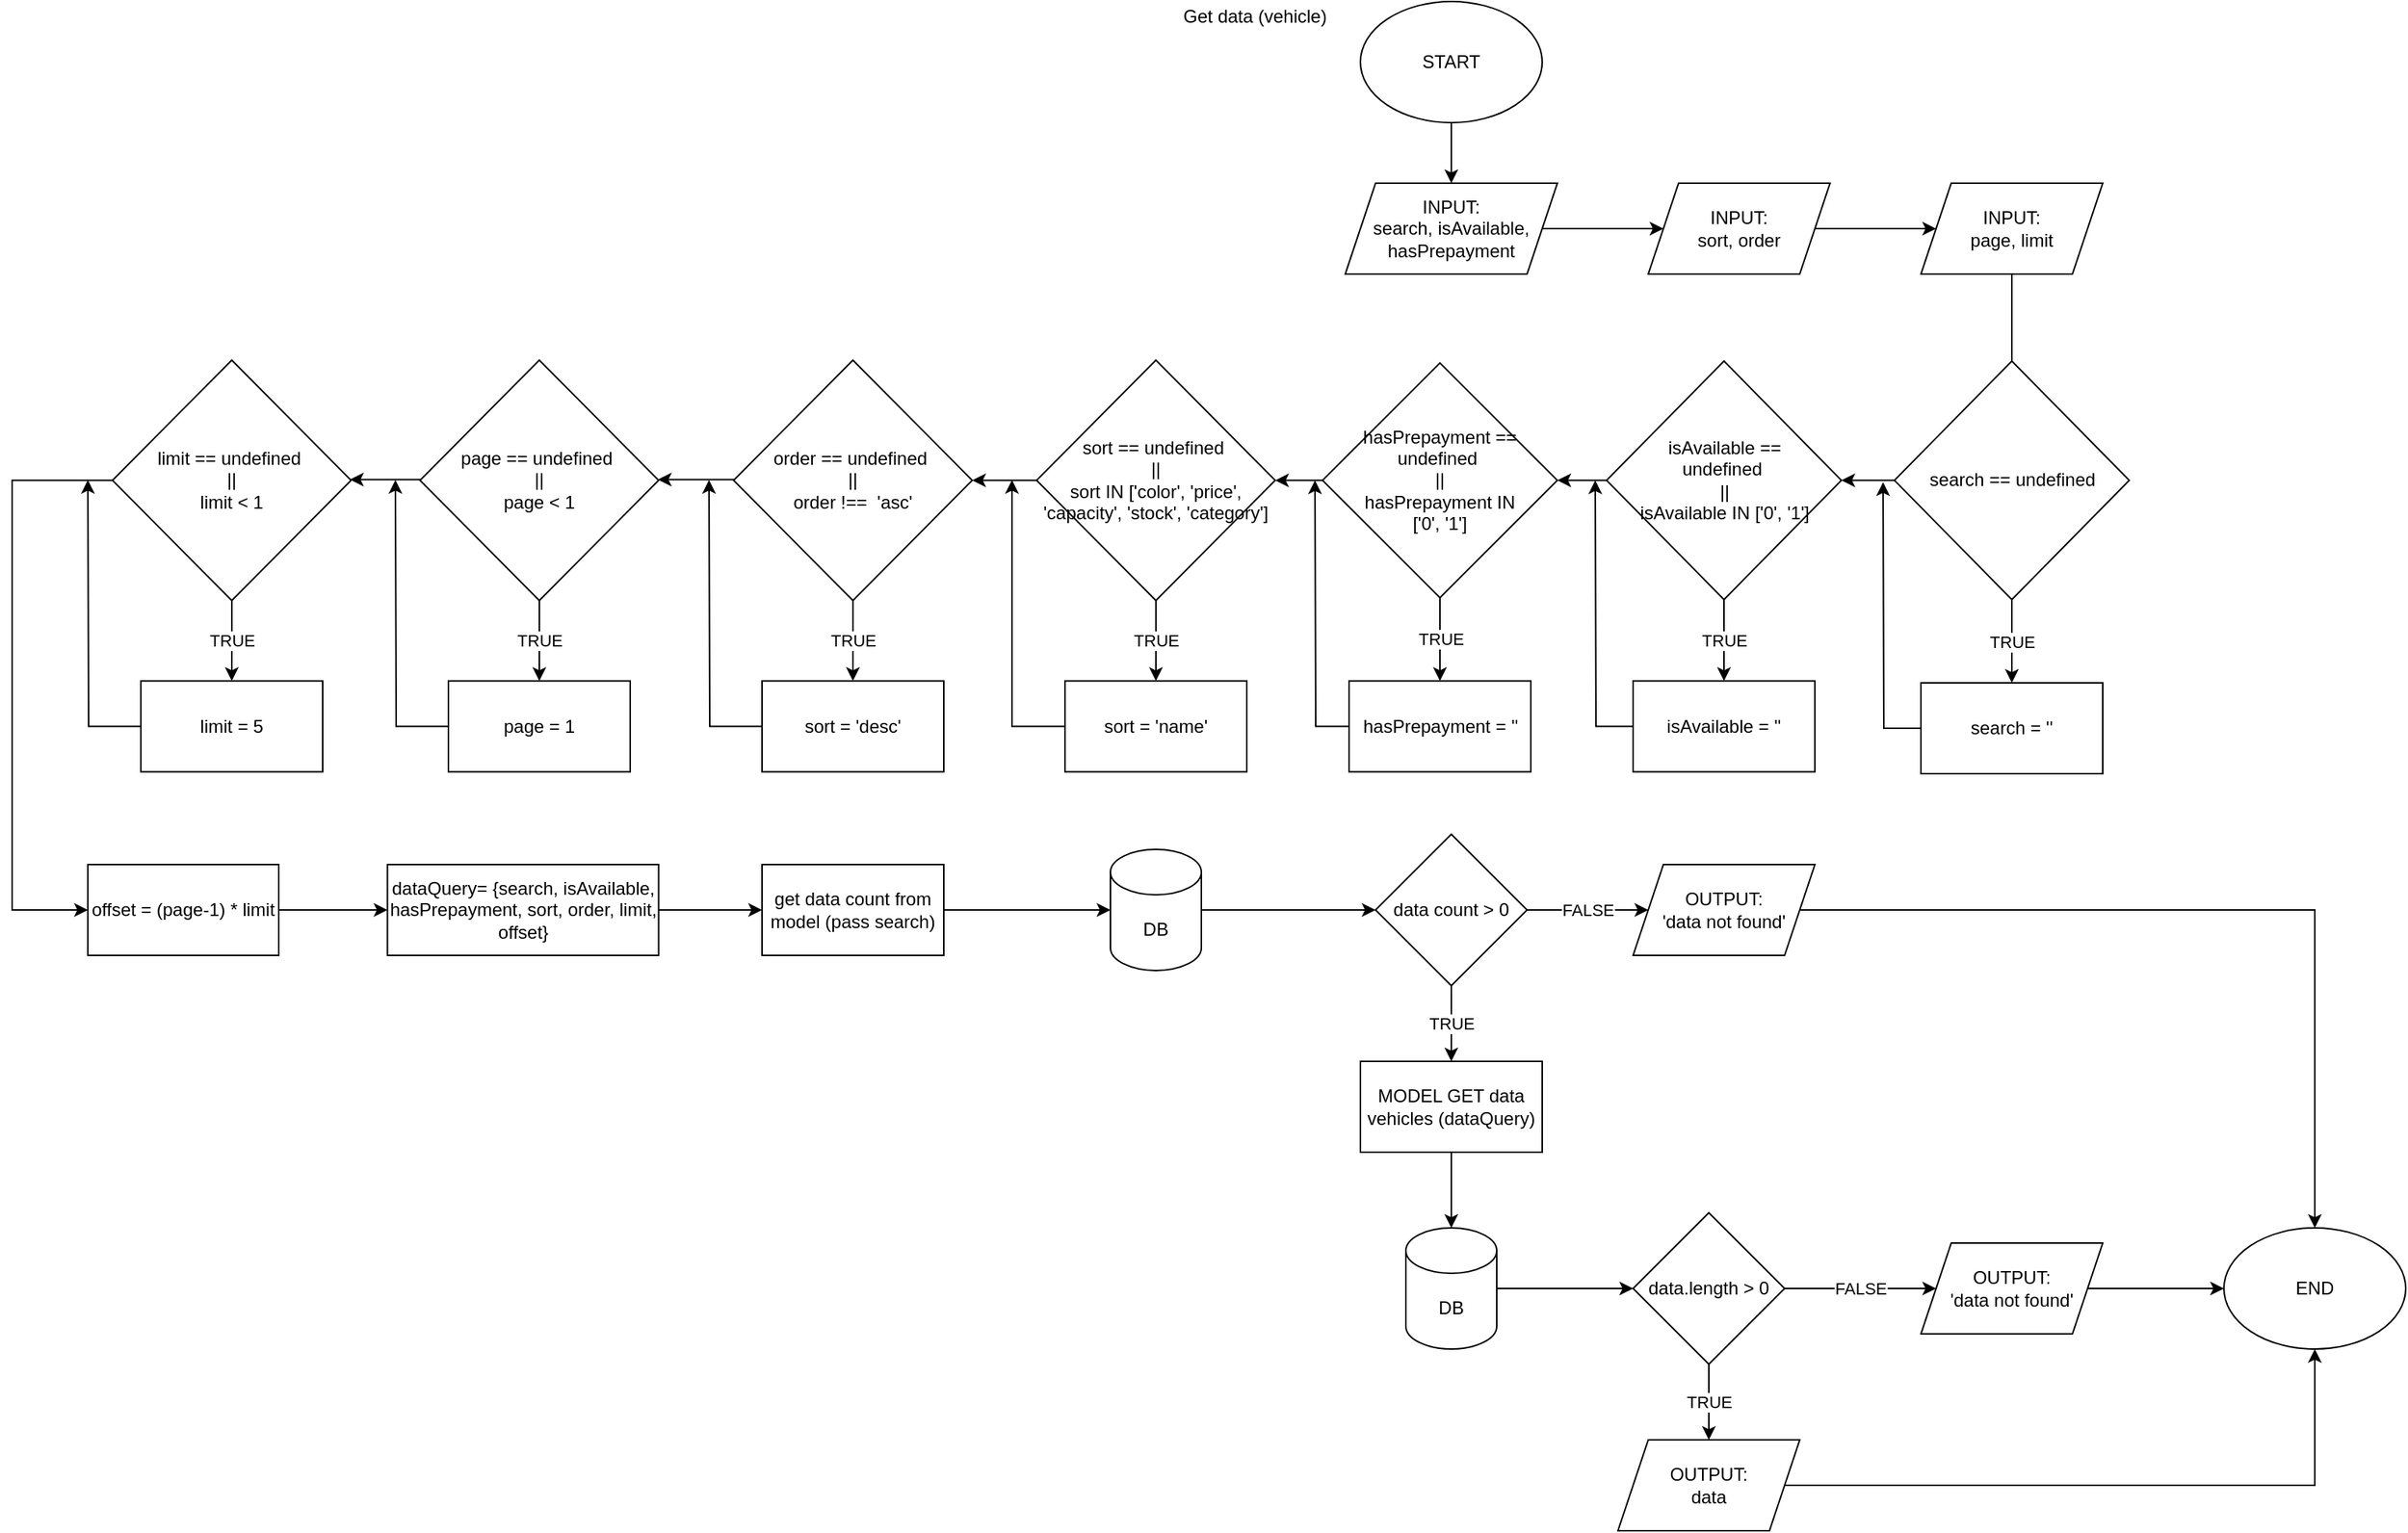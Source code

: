 <mxfile version="16.5.3" type="device" pages="6"><diagram id="VxUMSoSobP9v7EFV65V0" name="get list data (vehicle)"><mxGraphModel dx="2272" dy="800" grid="1" gridSize="10" guides="1" tooltips="1" connect="1" arrows="1" fold="1" page="1" pageScale="1" pageWidth="850" pageHeight="1100" math="0" shadow="0"><root><mxCell id="0"/><mxCell id="1" parent="0"/><mxCell id="FGy4mryRZU1FJrJVoHDt-1" value="Get data (vehicle)" style="text;html=1;align=center;verticalAlign=middle;resizable=0;points=[];autosize=1;strokeColor=none;fillColor=none;" parent="1" vertex="1"><mxGeometry x="15" y="20" width="110" height="20" as="geometry"/></mxCell><mxCell id="FGy4mryRZU1FJrJVoHDt-5" style="edgeStyle=orthogonalEdgeStyle;rounded=0;orthogonalLoop=1;jettySize=auto;html=1;" parent="1" source="FGy4mryRZU1FJrJVoHDt-2" target="FGy4mryRZU1FJrJVoHDt-4" edge="1"><mxGeometry relative="1" as="geometry"/></mxCell><mxCell id="FGy4mryRZU1FJrJVoHDt-2" value="START" style="ellipse;whiteSpace=wrap;html=1;" parent="1" vertex="1"><mxGeometry x="140" y="20" width="120" height="80" as="geometry"/></mxCell><mxCell id="s4J_LrY5ywz_mOtSPrlo-5" style="edgeStyle=orthogonalEdgeStyle;rounded=0;orthogonalLoop=1;jettySize=auto;html=1;" parent="1" source="FGy4mryRZU1FJrJVoHDt-4" target="s4J_LrY5ywz_mOtSPrlo-4" edge="1"><mxGeometry relative="1" as="geometry"/></mxCell><mxCell id="FGy4mryRZU1FJrJVoHDt-4" value="INPUT:&lt;br&gt;search, isAvailable,&lt;br&gt;hasPrepayment" style="shape=parallelogram;perimeter=parallelogramPerimeter;whiteSpace=wrap;html=1;fixedSize=1;" parent="1" vertex="1"><mxGeometry x="130" y="140" width="140" height="60" as="geometry"/></mxCell><mxCell id="FGy4mryRZU1FJrJVoHDt-13" value="TRUE" style="edgeStyle=orthogonalEdgeStyle;rounded=0;orthogonalLoop=1;jettySize=auto;html=1;" parent="1" source="s4J_LrY5ywz_mOtSPrlo-43" target="FGy4mryRZU1FJrJVoHDt-12" edge="1"><mxGeometry relative="1" as="geometry"><mxPoint x="570" y="390" as="sourcePoint"/></mxGeometry></mxCell><mxCell id="s4J_LrY5ywz_mOtSPrlo-8" style="edgeStyle=orthogonalEdgeStyle;rounded=0;orthogonalLoop=1;jettySize=auto;html=1;" parent="1" source="FGy4mryRZU1FJrJVoHDt-12" edge="1"><mxGeometry relative="1" as="geometry"><mxPoint x="485" y="337.5" as="targetPoint"/></mxGeometry></mxCell><mxCell id="FGy4mryRZU1FJrJVoHDt-12" value="search = ''" style="rounded=0;whiteSpace=wrap;html=1;" parent="1" vertex="1"><mxGeometry x="510" y="470" width="120" height="60" as="geometry"/></mxCell><mxCell id="FGy4mryRZU1FJrJVoHDt-24" style="edgeStyle=orthogonalEdgeStyle;rounded=0;orthogonalLoop=1;jettySize=auto;html=1;" parent="1" source="FGy4mryRZU1FJrJVoHDt-20" target="FGy4mryRZU1FJrJVoHDt-23" edge="1"><mxGeometry relative="1" as="geometry"><mxPoint x="-136" y="650" as="targetPoint"/></mxGeometry></mxCell><mxCell id="FGy4mryRZU1FJrJVoHDt-20" value="&lt;span style=&quot;font-family: &amp;#34;helvetica&amp;#34;&quot;&gt;dataQuery= {search, isAvailable, hasPrepayment, sort, order, limit, offset}&lt;/span&gt;" style="rounded=0;whiteSpace=wrap;html=1;" parent="1" vertex="1"><mxGeometry x="-502.25" y="590" width="179" height="60" as="geometry"/></mxCell><mxCell id="s4J_LrY5ywz_mOtSPrlo-62" style="edgeStyle=orthogonalEdgeStyle;rounded=0;orthogonalLoop=1;jettySize=auto;html=1;" parent="1" source="FGy4mryRZU1FJrJVoHDt-23" target="s4J_LrY5ywz_mOtSPrlo-61" edge="1"><mxGeometry relative="1" as="geometry"/></mxCell><mxCell id="FGy4mryRZU1FJrJVoHDt-23" value="get data count from model (pass search)" style="rounded=0;whiteSpace=wrap;html=1;" parent="1" vertex="1"><mxGeometry x="-255" y="590" width="120" height="60" as="geometry"/></mxCell><mxCell id="FGy4mryRZU1FJrJVoHDt-31" value="FALSE" style="edgeStyle=orthogonalEdgeStyle;rounded=0;orthogonalLoop=1;jettySize=auto;html=1;" parent="1" source="FGy4mryRZU1FJrJVoHDt-27" target="FGy4mryRZU1FJrJVoHDt-30" edge="1"><mxGeometry relative="1" as="geometry"/></mxCell><mxCell id="FGy4mryRZU1FJrJVoHDt-33" value="TRUE" style="edgeStyle=orthogonalEdgeStyle;rounded=0;orthogonalLoop=1;jettySize=auto;html=1;" parent="1" source="FGy4mryRZU1FJrJVoHDt-27" target="FGy4mryRZU1FJrJVoHDt-32" edge="1"><mxGeometry relative="1" as="geometry"/></mxCell><mxCell id="FGy4mryRZU1FJrJVoHDt-27" value="data count &amp;gt; 0" style="rhombus;whiteSpace=wrap;html=1;" parent="1" vertex="1"><mxGeometry x="150" y="570" width="100" height="100" as="geometry"/></mxCell><mxCell id="FGy4mryRZU1FJrJVoHDt-43" style="edgeStyle=orthogonalEdgeStyle;rounded=0;orthogonalLoop=1;jettySize=auto;html=1;" parent="1" source="FGy4mryRZU1FJrJVoHDt-30" target="FGy4mryRZU1FJrJVoHDt-40" edge="1"><mxGeometry relative="1" as="geometry"/></mxCell><mxCell id="FGy4mryRZU1FJrJVoHDt-30" value="OUTPUT:&lt;br&gt;'data not found'" style="shape=parallelogram;perimeter=parallelogramPerimeter;whiteSpace=wrap;html=1;fixedSize=1;" parent="1" vertex="1"><mxGeometry x="320" y="590" width="120" height="60" as="geometry"/></mxCell><mxCell id="s4J_LrY5ywz_mOtSPrlo-2" style="edgeStyle=orthogonalEdgeStyle;rounded=0;orthogonalLoop=1;jettySize=auto;html=1;" parent="1" source="FGy4mryRZU1FJrJVoHDt-32" target="s4J_LrY5ywz_mOtSPrlo-1" edge="1"><mxGeometry relative="1" as="geometry"/></mxCell><mxCell id="FGy4mryRZU1FJrJVoHDt-32" value="MODEL GET data vehicles (&lt;span style=&quot;font-family: &amp;#34;helvetica&amp;#34;&quot;&gt;dataQuery&lt;/span&gt;)" style="rounded=0;whiteSpace=wrap;html=1;" parent="1" vertex="1"><mxGeometry x="140" y="720" width="120" height="60" as="geometry"/></mxCell><mxCell id="FGy4mryRZU1FJrJVoHDt-38" value="FALSE" style="edgeStyle=orthogonalEdgeStyle;rounded=0;orthogonalLoop=1;jettySize=auto;html=1;entryX=0;entryY=0.5;entryDx=0;entryDy=0;" parent="1" source="FGy4mryRZU1FJrJVoHDt-34" target="FGy4mryRZU1FJrJVoHDt-37" edge="1"><mxGeometry relative="1" as="geometry"/></mxCell><mxCell id="FGy4mryRZU1FJrJVoHDt-39" value="TRUE" style="edgeStyle=orthogonalEdgeStyle;rounded=0;orthogonalLoop=1;jettySize=auto;html=1;" parent="1" source="FGy4mryRZU1FJrJVoHDt-34" target="FGy4mryRZU1FJrJVoHDt-36" edge="1"><mxGeometry relative="1" as="geometry"/></mxCell><mxCell id="FGy4mryRZU1FJrJVoHDt-34" value="data.length &amp;gt; 0" style="rhombus;whiteSpace=wrap;html=1;" parent="1" vertex="1"><mxGeometry x="320" y="820" width="100" height="100" as="geometry"/></mxCell><mxCell id="FGy4mryRZU1FJrJVoHDt-42" style="edgeStyle=orthogonalEdgeStyle;rounded=0;orthogonalLoop=1;jettySize=auto;html=1;" parent="1" source="FGy4mryRZU1FJrJVoHDt-36" target="FGy4mryRZU1FJrJVoHDt-40" edge="1"><mxGeometry relative="1" as="geometry"/></mxCell><mxCell id="FGy4mryRZU1FJrJVoHDt-36" value="OUTPUT:&lt;br&gt;data" style="shape=parallelogram;perimeter=parallelogramPerimeter;whiteSpace=wrap;html=1;fixedSize=1;" parent="1" vertex="1"><mxGeometry x="310" y="970" width="120" height="60" as="geometry"/></mxCell><mxCell id="FGy4mryRZU1FJrJVoHDt-41" style="edgeStyle=orthogonalEdgeStyle;rounded=0;orthogonalLoop=1;jettySize=auto;html=1;" parent="1" source="FGy4mryRZU1FJrJVoHDt-37" target="FGy4mryRZU1FJrJVoHDt-40" edge="1"><mxGeometry relative="1" as="geometry"/></mxCell><mxCell id="FGy4mryRZU1FJrJVoHDt-37" value="OUTPUT:&lt;br&gt;'data not found'" style="shape=parallelogram;perimeter=parallelogramPerimeter;whiteSpace=wrap;html=1;fixedSize=1;" parent="1" vertex="1"><mxGeometry x="510" y="840" width="120" height="60" as="geometry"/></mxCell><mxCell id="FGy4mryRZU1FJrJVoHDt-40" value="END" style="ellipse;whiteSpace=wrap;html=1;" parent="1" vertex="1"><mxGeometry x="710" y="830" width="120" height="80" as="geometry"/></mxCell><mxCell id="s4J_LrY5ywz_mOtSPrlo-3" style="edgeStyle=orthogonalEdgeStyle;rounded=0;orthogonalLoop=1;jettySize=auto;html=1;" parent="1" source="s4J_LrY5ywz_mOtSPrlo-1" target="FGy4mryRZU1FJrJVoHDt-34" edge="1"><mxGeometry relative="1" as="geometry"/></mxCell><mxCell id="s4J_LrY5ywz_mOtSPrlo-1" value="DB" style="shape=cylinder3;whiteSpace=wrap;html=1;boundedLbl=1;backgroundOutline=1;size=15;" parent="1" vertex="1"><mxGeometry x="170" y="830" width="60" height="80" as="geometry"/></mxCell><mxCell id="s4J_LrY5ywz_mOtSPrlo-7" style="edgeStyle=orthogonalEdgeStyle;rounded=0;orthogonalLoop=1;jettySize=auto;html=1;" parent="1" source="s4J_LrY5ywz_mOtSPrlo-4" target="s4J_LrY5ywz_mOtSPrlo-6" edge="1"><mxGeometry relative="1" as="geometry"/></mxCell><mxCell id="s4J_LrY5ywz_mOtSPrlo-4" value="INPUT:&lt;br&gt;sort, order" style="shape=parallelogram;perimeter=parallelogramPerimeter;whiteSpace=wrap;html=1;fixedSize=1;" parent="1" vertex="1"><mxGeometry x="330" y="140" width="120" height="60" as="geometry"/></mxCell><mxCell id="s4J_LrY5ywz_mOtSPrlo-27" style="edgeStyle=orthogonalEdgeStyle;rounded=0;orthogonalLoop=1;jettySize=auto;html=1;" parent="1" source="s4J_LrY5ywz_mOtSPrlo-6" edge="1"><mxGeometry relative="1" as="geometry"><mxPoint x="570" y="285" as="targetPoint"/></mxGeometry></mxCell><mxCell id="s4J_LrY5ywz_mOtSPrlo-6" value="INPUT:&lt;br&gt;page, limit" style="shape=parallelogram;perimeter=parallelogramPerimeter;whiteSpace=wrap;html=1;fixedSize=1;" parent="1" vertex="1"><mxGeometry x="510" y="140" width="120" height="60" as="geometry"/></mxCell><mxCell id="s4J_LrY5ywz_mOtSPrlo-15" style="edgeStyle=orthogonalEdgeStyle;rounded=0;orthogonalLoop=1;jettySize=auto;html=1;entryX=1;entryY=0.5;entryDx=0;entryDy=0;" parent="1" source="s4J_LrY5ywz_mOtSPrlo-40" target="s4J_LrY5ywz_mOtSPrlo-22" edge="1"><mxGeometry relative="1" as="geometry"><mxPoint x="275" y="336.25" as="targetPoint"/><mxPoint x="320" y="323.75" as="sourcePoint"/></mxGeometry></mxCell><mxCell id="s4J_LrY5ywz_mOtSPrlo-18" style="edgeStyle=orthogonalEdgeStyle;rounded=0;orthogonalLoop=1;jettySize=auto;html=1;" parent="1" source="s4J_LrY5ywz_mOtSPrlo-19" edge="1"><mxGeometry relative="1" as="geometry"><mxPoint x="295" y="336.25" as="targetPoint"/></mxGeometry></mxCell><mxCell id="s4J_LrY5ywz_mOtSPrlo-19" value="isAvailable = ''" style="rounded=0;whiteSpace=wrap;html=1;" parent="1" vertex="1"><mxGeometry x="320" y="468.75" width="120" height="60" as="geometry"/></mxCell><mxCell id="s4J_LrY5ywz_mOtSPrlo-21" value="TRUE" style="edgeStyle=orthogonalEdgeStyle;rounded=0;orthogonalLoop=1;jettySize=auto;html=1;" parent="1" source="s4J_LrY5ywz_mOtSPrlo-22" target="s4J_LrY5ywz_mOtSPrlo-24" edge="1"><mxGeometry relative="1" as="geometry"><mxPoint x="192.5" y="446.25" as="sourcePoint"/></mxGeometry></mxCell><mxCell id="s4J_LrY5ywz_mOtSPrlo-32" style="edgeStyle=orthogonalEdgeStyle;rounded=0;orthogonalLoop=1;jettySize=auto;html=1;" parent="1" source="s4J_LrY5ywz_mOtSPrlo-22" target="s4J_LrY5ywz_mOtSPrlo-42" edge="1"><mxGeometry relative="1" as="geometry"><mxPoint x="70" y="336.25" as="targetPoint"/></mxGeometry></mxCell><mxCell id="s4J_LrY5ywz_mOtSPrlo-22" value="hasPrepayment == undefined&amp;nbsp;&lt;br&gt;||&lt;br&gt;hasPrepayment IN&lt;br&gt;['0', '1']" style="rhombus;whiteSpace=wrap;html=1;" parent="1" vertex="1"><mxGeometry x="115" y="258.75" width="155" height="155" as="geometry"/></mxCell><mxCell id="s4J_LrY5ywz_mOtSPrlo-23" style="edgeStyle=orthogonalEdgeStyle;rounded=0;orthogonalLoop=1;jettySize=auto;html=1;" parent="1" source="s4J_LrY5ywz_mOtSPrlo-24" edge="1"><mxGeometry relative="1" as="geometry"><mxPoint x="110" y="336.25" as="targetPoint"/></mxGeometry></mxCell><mxCell id="s4J_LrY5ywz_mOtSPrlo-24" value="hasPrepayment = ''" style="rounded=0;whiteSpace=wrap;html=1;" parent="1" vertex="1"><mxGeometry x="132.5" y="468.75" width="120" height="60" as="geometry"/></mxCell><mxCell id="s4J_LrY5ywz_mOtSPrlo-39" value="TRUE" style="edgeStyle=orthogonalEdgeStyle;rounded=0;orthogonalLoop=1;jettySize=auto;html=1;" parent="1" source="s4J_LrY5ywz_mOtSPrlo-42" target="s4J_LrY5ywz_mOtSPrlo-31" edge="1"><mxGeometry relative="1" as="geometry"><mxPoint x="5" y="391.25" as="sourcePoint"/></mxGeometry></mxCell><mxCell id="s4J_LrY5ywz_mOtSPrlo-30" style="edgeStyle=orthogonalEdgeStyle;rounded=0;orthogonalLoop=1;jettySize=auto;html=1;" parent="1" source="s4J_LrY5ywz_mOtSPrlo-31" edge="1"><mxGeometry relative="1" as="geometry"><mxPoint x="-90" y="336" as="targetPoint"/><Array as="points"><mxPoint x="-90" y="499"/><mxPoint x="-90" y="336"/></Array></mxGeometry></mxCell><mxCell id="s4J_LrY5ywz_mOtSPrlo-31" value="sort = 'name'" style="rounded=0;whiteSpace=wrap;html=1;" parent="1" vertex="1"><mxGeometry x="-55" y="468.75" width="120" height="60" as="geometry"/></mxCell><mxCell id="s4J_LrY5ywz_mOtSPrlo-41" value="TRUE" style="edgeStyle=orthogonalEdgeStyle;rounded=0;orthogonalLoop=1;jettySize=auto;html=1;" parent="1" source="s4J_LrY5ywz_mOtSPrlo-40" target="s4J_LrY5ywz_mOtSPrlo-19" edge="1"><mxGeometry relative="1" as="geometry"><mxPoint x="380" y="438.75" as="sourcePoint"/></mxGeometry></mxCell><mxCell id="s4J_LrY5ywz_mOtSPrlo-40" value="isAvailable == &lt;br&gt;undefined&amp;nbsp;&lt;br&gt;||&lt;br&gt;isAvailable&amp;nbsp;IN ['0', '1']" style="rhombus;whiteSpace=wrap;html=1;" parent="1" vertex="1"><mxGeometry x="302.5" y="257.5" width="155" height="157.5" as="geometry"/></mxCell><mxCell id="s4J_LrY5ywz_mOtSPrlo-50" value="" style="edgeStyle=orthogonalEdgeStyle;rounded=0;orthogonalLoop=1;jettySize=auto;html=1;" parent="1" source="s4J_LrY5ywz_mOtSPrlo-42" target="s4J_LrY5ywz_mOtSPrlo-49" edge="1"><mxGeometry relative="1" as="geometry"/></mxCell><mxCell id="s4J_LrY5ywz_mOtSPrlo-42" value="sort == undefined&amp;nbsp;&lt;br&gt;||&lt;br&gt;sort IN ['color', 'price', 'capacity', 'stock', 'category']" style="rhombus;whiteSpace=wrap;html=1;" parent="1" vertex="1"><mxGeometry x="-73.75" y="256.88" width="157.5" height="158.75" as="geometry"/></mxCell><mxCell id="s4J_LrY5ywz_mOtSPrlo-44" style="edgeStyle=orthogonalEdgeStyle;rounded=0;orthogonalLoop=1;jettySize=auto;html=1;" parent="1" source="s4J_LrY5ywz_mOtSPrlo-43" target="s4J_LrY5ywz_mOtSPrlo-40" edge="1"><mxGeometry relative="1" as="geometry"/></mxCell><mxCell id="s4J_LrY5ywz_mOtSPrlo-43" value="search == undefined" style="rhombus;whiteSpace=wrap;html=1;" parent="1" vertex="1"><mxGeometry x="492.5" y="257.5" width="155" height="157.5" as="geometry"/></mxCell><mxCell id="s4J_LrY5ywz_mOtSPrlo-45" value="TRUE" style="edgeStyle=orthogonalEdgeStyle;rounded=0;orthogonalLoop=1;jettySize=auto;html=1;" parent="1" source="s4J_LrY5ywz_mOtSPrlo-49" target="s4J_LrY5ywz_mOtSPrlo-47" edge="1"><mxGeometry relative="1" as="geometry"><mxPoint x="-195" y="391.25" as="sourcePoint"/></mxGeometry></mxCell><mxCell id="s4J_LrY5ywz_mOtSPrlo-46" style="edgeStyle=orthogonalEdgeStyle;rounded=0;orthogonalLoop=1;jettySize=auto;html=1;" parent="1" source="s4J_LrY5ywz_mOtSPrlo-47" edge="1"><mxGeometry relative="1" as="geometry"><mxPoint x="-290" y="336" as="targetPoint"/></mxGeometry></mxCell><mxCell id="s4J_LrY5ywz_mOtSPrlo-47" value="sort = 'desc'" style="rounded=0;whiteSpace=wrap;html=1;" parent="1" vertex="1"><mxGeometry x="-255" y="468.75" width="120" height="60" as="geometry"/></mxCell><mxCell id="s4J_LrY5ywz_mOtSPrlo-48" style="edgeStyle=orthogonalEdgeStyle;rounded=0;orthogonalLoop=1;jettySize=auto;html=1;" parent="1" target="s4J_LrY5ywz_mOtSPrlo-55" edge="1"><mxGeometry relative="1" as="geometry"><mxPoint x="-250" y="335.75" as="sourcePoint"/><mxPoint x="-320" y="335.75" as="targetPoint"/></mxGeometry></mxCell><mxCell id="s4J_LrY5ywz_mOtSPrlo-49" value="order == undefined&amp;nbsp;&lt;br&gt;||&lt;br&gt;order !==&amp;nbsp; 'asc'" style="rhombus;whiteSpace=wrap;html=1;" parent="1" vertex="1"><mxGeometry x="-273.75" y="256.88" width="157.5" height="158.75" as="geometry"/></mxCell><mxCell id="s4J_LrY5ywz_mOtSPrlo-51" value="TRUE" style="edgeStyle=orthogonalEdgeStyle;rounded=0;orthogonalLoop=1;jettySize=auto;html=1;" parent="1" source="s4J_LrY5ywz_mOtSPrlo-55" target="s4J_LrY5ywz_mOtSPrlo-53" edge="1"><mxGeometry relative="1" as="geometry"><mxPoint x="-402" y="391.25" as="sourcePoint"/></mxGeometry></mxCell><mxCell id="s4J_LrY5ywz_mOtSPrlo-52" style="edgeStyle=orthogonalEdgeStyle;rounded=0;orthogonalLoop=1;jettySize=auto;html=1;" parent="1" source="s4J_LrY5ywz_mOtSPrlo-53" edge="1"><mxGeometry relative="1" as="geometry"><mxPoint x="-497" y="336" as="targetPoint"/></mxGeometry></mxCell><mxCell id="s4J_LrY5ywz_mOtSPrlo-53" value="page = 1" style="rounded=0;whiteSpace=wrap;html=1;" parent="1" vertex="1"><mxGeometry x="-462" y="468.75" width="120" height="60" as="geometry"/></mxCell><mxCell id="s4J_LrY5ywz_mOtSPrlo-54" style="edgeStyle=orthogonalEdgeStyle;rounded=0;orthogonalLoop=1;jettySize=auto;html=1;" parent="1" edge="1"><mxGeometry relative="1" as="geometry"><mxPoint x="-457" y="335.75" as="sourcePoint"/><mxPoint x="-527" y="335.75" as="targetPoint"/></mxGeometry></mxCell><mxCell id="s4J_LrY5ywz_mOtSPrlo-55" value="page == undefined&amp;nbsp;&lt;br&gt;||&lt;br&gt;page &amp;lt; 1" style="rhombus;whiteSpace=wrap;html=1;" parent="1" vertex="1"><mxGeometry x="-480.75" y="256.88" width="157.5" height="158.75" as="geometry"/></mxCell><mxCell id="s4J_LrY5ywz_mOtSPrlo-56" value="TRUE" style="edgeStyle=orthogonalEdgeStyle;rounded=0;orthogonalLoop=1;jettySize=auto;html=1;" parent="1" source="s4J_LrY5ywz_mOtSPrlo-60" target="s4J_LrY5ywz_mOtSPrlo-58" edge="1"><mxGeometry relative="1" as="geometry"><mxPoint x="-605" y="391.25" as="sourcePoint"/></mxGeometry></mxCell><mxCell id="s4J_LrY5ywz_mOtSPrlo-57" style="edgeStyle=orthogonalEdgeStyle;rounded=0;orthogonalLoop=1;jettySize=auto;html=1;" parent="1" source="s4J_LrY5ywz_mOtSPrlo-58" edge="1"><mxGeometry relative="1" as="geometry"><mxPoint x="-700" y="336" as="targetPoint"/></mxGeometry></mxCell><mxCell id="s4J_LrY5ywz_mOtSPrlo-58" value="limit = 5" style="rounded=0;whiteSpace=wrap;html=1;" parent="1" vertex="1"><mxGeometry x="-665" y="468.75" width="120" height="60" as="geometry"/></mxCell><mxCell id="s4J_LrY5ywz_mOtSPrlo-65" style="edgeStyle=orthogonalEdgeStyle;rounded=0;orthogonalLoop=1;jettySize=auto;html=1;" parent="1" source="s4J_LrY5ywz_mOtSPrlo-60" target="s4J_LrY5ywz_mOtSPrlo-64" edge="1"><mxGeometry relative="1" as="geometry"><Array as="points"><mxPoint x="-750" y="336"/><mxPoint x="-750" y="620"/></Array></mxGeometry></mxCell><mxCell id="s4J_LrY5ywz_mOtSPrlo-60" value="limit == undefined&amp;nbsp;&lt;br&gt;||&lt;br&gt;limit &amp;lt; 1" style="rhombus;whiteSpace=wrap;html=1;" parent="1" vertex="1"><mxGeometry x="-683.75" y="256.88" width="157.5" height="158.75" as="geometry"/></mxCell><mxCell id="s4J_LrY5ywz_mOtSPrlo-63" style="edgeStyle=orthogonalEdgeStyle;rounded=0;orthogonalLoop=1;jettySize=auto;html=1;" parent="1" source="s4J_LrY5ywz_mOtSPrlo-61" target="FGy4mryRZU1FJrJVoHDt-27" edge="1"><mxGeometry relative="1" as="geometry"/></mxCell><mxCell id="s4J_LrY5ywz_mOtSPrlo-61" value="DB" style="shape=cylinder3;whiteSpace=wrap;html=1;boundedLbl=1;backgroundOutline=1;size=15;" parent="1" vertex="1"><mxGeometry x="-25" y="580" width="60" height="80" as="geometry"/></mxCell><mxCell id="s4J_LrY5ywz_mOtSPrlo-66" style="edgeStyle=orthogonalEdgeStyle;rounded=0;orthogonalLoop=1;jettySize=auto;html=1;" parent="1" source="s4J_LrY5ywz_mOtSPrlo-64" target="FGy4mryRZU1FJrJVoHDt-20" edge="1"><mxGeometry relative="1" as="geometry"/></mxCell><mxCell id="s4J_LrY5ywz_mOtSPrlo-64" value="offset = (page-1) * limit" style="rounded=0;whiteSpace=wrap;html=1;" parent="1" vertex="1"><mxGeometry x="-700" y="590" width="126" height="60" as="geometry"/></mxCell></root></mxGraphModel></diagram><diagram id="4IHd9H4bchxdwIQ7rmn_" name="Insert data (vehicle)"><mxGraphModel dx="2272" dy="800" grid="1" gridSize="10" guides="1" tooltips="1" connect="1" arrows="1" fold="1" page="1" pageScale="1" pageWidth="850" pageHeight="1100" math="0" shadow="0"><root><mxCell id="60xZTS15K_yhB3AreUBm-0"/><mxCell id="60xZTS15K_yhB3AreUBm-1" parent="60xZTS15K_yhB3AreUBm-0"/><mxCell id="60xZTS15K_yhB3AreUBm-2" value="Create data (vehicle)" style="text;html=1;align=center;verticalAlign=middle;resizable=0;points=[];autosize=1;strokeColor=none;fillColor=none;" parent="60xZTS15K_yhB3AreUBm-1" vertex="1"><mxGeometry y="10" width="130" height="20" as="geometry"/></mxCell><mxCell id="60xZTS15K_yhB3AreUBm-8" style="edgeStyle=orthogonalEdgeStyle;rounded=0;orthogonalLoop=1;jettySize=auto;html=1;" parent="60xZTS15K_yhB3AreUBm-1" source="60xZTS15K_yhB3AreUBm-3" target="60xZTS15K_yhB3AreUBm-4" edge="1"><mxGeometry relative="1" as="geometry"/></mxCell><mxCell id="60xZTS15K_yhB3AreUBm-3" value="START" style="ellipse;whiteSpace=wrap;html=1;" parent="60xZTS15K_yhB3AreUBm-1" vertex="1"><mxGeometry x="150" y="10" width="120" height="80" as="geometry"/></mxCell><mxCell id="60xZTS15K_yhB3AreUBm-9" style="edgeStyle=orthogonalEdgeStyle;rounded=0;orthogonalLoop=1;jettySize=auto;html=1;" parent="60xZTS15K_yhB3AreUBm-1" source="60xZTS15K_yhB3AreUBm-4" target="60xZTS15K_yhB3AreUBm-5" edge="1"><mxGeometry relative="1" as="geometry"/></mxCell><mxCell id="60xZTS15K_yhB3AreUBm-4" value="INPUT:&lt;br&gt;name, color, &lt;br&gt;location" style="shape=parallelogram;perimeter=parallelogramPerimeter;whiteSpace=wrap;html=1;fixedSize=1;" parent="60xZTS15K_yhB3AreUBm-1" vertex="1"><mxGeometry x="150" y="140" width="120" height="60" as="geometry"/></mxCell><mxCell id="60xZTS15K_yhB3AreUBm-10" style="edgeStyle=orthogonalEdgeStyle;rounded=0;orthogonalLoop=1;jettySize=auto;html=1;" parent="60xZTS15K_yhB3AreUBm-1" source="60xZTS15K_yhB3AreUBm-5" target="60xZTS15K_yhB3AreUBm-6" edge="1"><mxGeometry relative="1" as="geometry"/></mxCell><mxCell id="60xZTS15K_yhB3AreUBm-5" value="INPUT:&lt;br&gt;id_category, stock&lt;br&gt;price, capacity" style="shape=parallelogram;perimeter=parallelogramPerimeter;whiteSpace=wrap;html=1;fixedSize=1;" parent="60xZTS15K_yhB3AreUBm-1" vertex="1"><mxGeometry x="320" y="140" width="120" height="60" as="geometry"/></mxCell><mxCell id="60xZTS15K_yhB3AreUBm-11" style="edgeStyle=orthogonalEdgeStyle;rounded=0;orthogonalLoop=1;jettySize=auto;html=1;" parent="60xZTS15K_yhB3AreUBm-1" source="60xZTS15K_yhB3AreUBm-6" target="60xZTS15K_yhB3AreUBm-7" edge="1"><mxGeometry relative="1" as="geometry"/></mxCell><mxCell id="60xZTS15K_yhB3AreUBm-6" value="INPUT:&lt;br&gt;is_available,&amp;nbsp;&lt;br&gt;has_prepayment" style="shape=parallelogram;perimeter=parallelogramPerimeter;whiteSpace=wrap;html=1;fixedSize=1;" parent="60xZTS15K_yhB3AreUBm-1" vertex="1"><mxGeometry x="490" y="140" width="120" height="60" as="geometry"/></mxCell><mxCell id="60xZTS15K_yhB3AreUBm-19" style="edgeStyle=orthogonalEdgeStyle;rounded=0;orthogonalLoop=1;jettySize=auto;html=1;" parent="60xZTS15K_yhB3AreUBm-1" source="60xZTS15K_yhB3AreUBm-7" target="60xZTS15K_yhB3AreUBm-12" edge="1"><mxGeometry relative="1" as="geometry"/></mxCell><mxCell id="60xZTS15K_yhB3AreUBm-7" value="INPUT:&lt;br&gt;reservation_deadline" style="shape=parallelogram;perimeter=parallelogramPerimeter;whiteSpace=wrap;html=1;fixedSize=1;" parent="60xZTS15K_yhB3AreUBm-1" vertex="1"><mxGeometry x="660" y="140" width="150" height="60" as="geometry"/></mxCell><mxCell id="60xZTS15K_yhB3AreUBm-20" style="edgeStyle=orthogonalEdgeStyle;rounded=0;orthogonalLoop=1;jettySize=auto;html=1;" parent="60xZTS15K_yhB3AreUBm-1" source="60xZTS15K_yhB3AreUBm-12" target="60xZTS15K_yhB3AreUBm-14" edge="1"><mxGeometry relative="1" as="geometry"/></mxCell><mxCell id="60xZTS15K_yhB3AreUBm-12" value="error = []" style="rounded=0;whiteSpace=wrap;html=1;" parent="60xZTS15K_yhB3AreUBm-1" vertex="1"><mxGeometry x="675" y="250" width="120" height="60" as="geometry"/></mxCell><mxCell id="60xZTS15K_yhB3AreUBm-16" style="edgeStyle=orthogonalEdgeStyle;rounded=0;orthogonalLoop=1;jettySize=auto;html=1;" parent="60xZTS15K_yhB3AreUBm-1" source="60xZTS15K_yhB3AreUBm-14" target="60xZTS15K_yhB3AreUBm-15" edge="1"><mxGeometry relative="1" as="geometry"/></mxCell><mxCell id="60xZTS15K_yhB3AreUBm-22" value="TRUE" style="edgeStyle=orthogonalEdgeStyle;rounded=0;orthogonalLoop=1;jettySize=auto;html=1;" parent="60xZTS15K_yhB3AreUBm-1" source="60xZTS15K_yhB3AreUBm-14" target="60xZTS15K_yhB3AreUBm-21" edge="1"><mxGeometry relative="1" as="geometry"/></mxCell><mxCell id="60xZTS15K_yhB3AreUBm-14" value="name === undefined&lt;br&gt;name.length === 0&lt;br&gt;name.length &amp;gt; 100" style="rhombus;whiteSpace=wrap;html=1;" parent="60xZTS15K_yhB3AreUBm-1" vertex="1"><mxGeometry x="650" y="360" width="170" height="180" as="geometry"/></mxCell><mxCell id="60xZTS15K_yhB3AreUBm-18" style="edgeStyle=orthogonalEdgeStyle;rounded=0;orthogonalLoop=1;jettySize=auto;html=1;" parent="60xZTS15K_yhB3AreUBm-1" source="60xZTS15K_yhB3AreUBm-15" target="60xZTS15K_yhB3AreUBm-17" edge="1"><mxGeometry relative="1" as="geometry"/></mxCell><mxCell id="60xZTS15K_yhB3AreUBm-25" value="TRUE" style="edgeStyle=orthogonalEdgeStyle;rounded=0;orthogonalLoop=1;jettySize=auto;html=1;" parent="60xZTS15K_yhB3AreUBm-1" source="60xZTS15K_yhB3AreUBm-15" target="60xZTS15K_yhB3AreUBm-24" edge="1"><mxGeometry relative="1" as="geometry"/></mxCell><mxCell id="60xZTS15K_yhB3AreUBm-15" value="color === undefined&lt;br&gt;color.length === 0&lt;br&gt;color.length &amp;gt; 30" style="rhombus;whiteSpace=wrap;html=1;" parent="60xZTS15K_yhB3AreUBm-1" vertex="1"><mxGeometry x="435" y="360" width="170" height="180" as="geometry"/></mxCell><mxCell id="60xZTS15K_yhB3AreUBm-28" value="TRUE" style="edgeStyle=orthogonalEdgeStyle;rounded=0;orthogonalLoop=1;jettySize=auto;html=1;" parent="60xZTS15K_yhB3AreUBm-1" source="60xZTS15K_yhB3AreUBm-17" target="60xZTS15K_yhB3AreUBm-27" edge="1"><mxGeometry relative="1" as="geometry"/></mxCell><mxCell id="60xZTS15K_yhB3AreUBm-30" style="edgeStyle=orthogonalEdgeStyle;rounded=0;orthogonalLoop=1;jettySize=auto;html=1;" parent="60xZTS15K_yhB3AreUBm-1" source="60xZTS15K_yhB3AreUBm-17" target="60xZTS15K_yhB3AreUBm-29" edge="1"><mxGeometry relative="1" as="geometry"/></mxCell><mxCell id="60xZTS15K_yhB3AreUBm-17" value="location === undefined&lt;br&gt;OR&lt;br&gt;location.length === 0&lt;br&gt;OR&lt;br&gt;location.length &amp;gt; 100" style="rhombus;whiteSpace=wrap;html=1;" parent="60xZTS15K_yhB3AreUBm-1" vertex="1"><mxGeometry x="220" y="360" width="170" height="180" as="geometry"/></mxCell><mxCell id="60xZTS15K_yhB3AreUBm-23" style="edgeStyle=orthogonalEdgeStyle;rounded=0;orthogonalLoop=1;jettySize=auto;html=1;" parent="60xZTS15K_yhB3AreUBm-1" source="60xZTS15K_yhB3AreUBm-21" edge="1"><mxGeometry relative="1" as="geometry"><mxPoint x="630" y="450" as="targetPoint"/></mxGeometry></mxCell><mxCell id="60xZTS15K_yhB3AreUBm-21" value="error[error.length] = 'Input parameter nama salah!'" style="rounded=0;whiteSpace=wrap;html=1;" parent="60xZTS15K_yhB3AreUBm-1" vertex="1"><mxGeometry x="675" y="590" width="120" height="60" as="geometry"/></mxCell><mxCell id="60xZTS15K_yhB3AreUBm-26" style="edgeStyle=orthogonalEdgeStyle;rounded=0;orthogonalLoop=1;jettySize=auto;html=1;" parent="60xZTS15K_yhB3AreUBm-1" source="60xZTS15K_yhB3AreUBm-24" edge="1"><mxGeometry relative="1" as="geometry"><mxPoint x="420" y="450" as="targetPoint"/><Array as="points"><mxPoint x="420" y="640"/></Array></mxGeometry></mxCell><mxCell id="60xZTS15K_yhB3AreUBm-24" value="error[error.length] = 'Input parameter warna salah!'" style="rounded=0;whiteSpace=wrap;html=1;" parent="60xZTS15K_yhB3AreUBm-1" vertex="1"><mxGeometry x="460" y="590" width="120" height="60" as="geometry"/></mxCell><mxCell id="60xZTS15K_yhB3AreUBm-31" style="edgeStyle=orthogonalEdgeStyle;rounded=0;orthogonalLoop=1;jettySize=auto;html=1;" parent="60xZTS15K_yhB3AreUBm-1" source="60xZTS15K_yhB3AreUBm-27" edge="1"><mxGeometry relative="1" as="geometry"><mxPoint x="200" y="450" as="targetPoint"/></mxGeometry></mxCell><mxCell id="60xZTS15K_yhB3AreUBm-27" value="error[error.length] = 'Input parameter warna salah!'" style="rounded=0;whiteSpace=wrap;html=1;" parent="60xZTS15K_yhB3AreUBm-1" vertex="1"><mxGeometry x="245" y="590" width="120" height="60" as="geometry"/></mxCell><mxCell id="60xZTS15K_yhB3AreUBm-34" value="TRUE" style="edgeStyle=orthogonalEdgeStyle;rounded=0;orthogonalLoop=1;jettySize=auto;html=1;" parent="60xZTS15K_yhB3AreUBm-1" source="60xZTS15K_yhB3AreUBm-29" target="60xZTS15K_yhB3AreUBm-33" edge="1"><mxGeometry relative="1" as="geometry"/></mxCell><mxCell id="60xZTS15K_yhB3AreUBm-36" style="edgeStyle=orthogonalEdgeStyle;rounded=0;orthogonalLoop=1;jettySize=auto;html=1;" parent="60xZTS15K_yhB3AreUBm-1" source="60xZTS15K_yhB3AreUBm-29" target="60xZTS15K_yhB3AreUBm-35" edge="1"><mxGeometry relative="1" as="geometry"/></mxCell><mxCell id="60xZTS15K_yhB3AreUBm-29" value="id_category === undefined&lt;br&gt;OR&lt;br&gt;function checkIntegerFormat (id_category)" style="rhombus;whiteSpace=wrap;html=1;" parent="60xZTS15K_yhB3AreUBm-1" vertex="1"><mxGeometry x="10" y="360" width="170" height="180" as="geometry"/></mxCell><mxCell id="60xZTS15K_yhB3AreUBm-39" style="edgeStyle=orthogonalEdgeStyle;rounded=0;orthogonalLoop=1;jettySize=auto;html=1;" parent="60xZTS15K_yhB3AreUBm-1" source="60xZTS15K_yhB3AreUBm-33" edge="1"><mxGeometry relative="1" as="geometry"><mxPoint x="-10" y="450" as="targetPoint"/></mxGeometry></mxCell><mxCell id="60xZTS15K_yhB3AreUBm-33" value="error[error.length] = 'Input parameter id_category salah!'" style="rounded=0;whiteSpace=wrap;html=1;" parent="60xZTS15K_yhB3AreUBm-1" vertex="1"><mxGeometry x="35" y="590" width="120" height="60" as="geometry"/></mxCell><mxCell id="60xZTS15K_yhB3AreUBm-35" value="stock === undefined&lt;br&gt;OR&lt;br&gt;function checkIntegerFormat (stock)" style="rhombus;whiteSpace=wrap;html=1;" parent="60xZTS15K_yhB3AreUBm-1" vertex="1"><mxGeometry x="-200" y="360" width="170" height="180" as="geometry"/></mxCell><mxCell id="60xZTS15K_yhB3AreUBm-37" value="TRUE" style="edgeStyle=orthogonalEdgeStyle;rounded=0;orthogonalLoop=1;jettySize=auto;html=1;" parent="60xZTS15K_yhB3AreUBm-1" target="60xZTS15K_yhB3AreUBm-38" edge="1"><mxGeometry relative="1" as="geometry"><mxPoint x="-115" y="540" as="sourcePoint"/></mxGeometry></mxCell><mxCell id="60xZTS15K_yhB3AreUBm-44" style="edgeStyle=orthogonalEdgeStyle;rounded=0;orthogonalLoop=1;jettySize=auto;html=1;" parent="60xZTS15K_yhB3AreUBm-1" source="60xZTS15K_yhB3AreUBm-38" edge="1"><mxGeometry relative="1" as="geometry"><mxPoint x="-220" y="450" as="targetPoint"/></mxGeometry></mxCell><mxCell id="60xZTS15K_yhB3AreUBm-38" value="error[error.length] = 'Input parameter stock salah!'" style="rounded=0;whiteSpace=wrap;html=1;" parent="60xZTS15K_yhB3AreUBm-1" vertex="1"><mxGeometry x="-175" y="590" width="120" height="60" as="geometry"/></mxCell><mxCell id="60xZTS15K_yhB3AreUBm-40" style="edgeStyle=orthogonalEdgeStyle;rounded=0;orthogonalLoop=1;jettySize=auto;html=1;" parent="60xZTS15K_yhB3AreUBm-1" target="60xZTS15K_yhB3AreUBm-41" edge="1"><mxGeometry relative="1" as="geometry"><mxPoint x="-200" y="450" as="sourcePoint"/></mxGeometry></mxCell><mxCell id="60xZTS15K_yhB3AreUBm-41" value="price === undefined&lt;br&gt;OR&lt;br&gt;function checkPriceFormat (price)" style="rhombus;whiteSpace=wrap;html=1;" parent="60xZTS15K_yhB3AreUBm-1" vertex="1"><mxGeometry x="-410" y="360" width="170" height="180" as="geometry"/></mxCell><mxCell id="60xZTS15K_yhB3AreUBm-42" value="TRUE" style="edgeStyle=orthogonalEdgeStyle;rounded=0;orthogonalLoop=1;jettySize=auto;html=1;" parent="60xZTS15K_yhB3AreUBm-1" target="60xZTS15K_yhB3AreUBm-43" edge="1"><mxGeometry relative="1" as="geometry"><mxPoint x="-325" y="540" as="sourcePoint"/></mxGeometry></mxCell><mxCell id="60xZTS15K_yhB3AreUBm-49" style="edgeStyle=orthogonalEdgeStyle;rounded=0;orthogonalLoop=1;jettySize=auto;html=1;" parent="60xZTS15K_yhB3AreUBm-1" source="60xZTS15K_yhB3AreUBm-43" edge="1"><mxGeometry relative="1" as="geometry"><mxPoint x="-430" y="450" as="targetPoint"/></mxGeometry></mxCell><mxCell id="60xZTS15K_yhB3AreUBm-43" value="error[error.length] = 'Input parameter harga salah!'" style="rounded=0;whiteSpace=wrap;html=1;" parent="60xZTS15K_yhB3AreUBm-1" vertex="1"><mxGeometry x="-385" y="590" width="120" height="60" as="geometry"/></mxCell><mxCell id="60xZTS15K_yhB3AreUBm-45" style="edgeStyle=orthogonalEdgeStyle;rounded=0;orthogonalLoop=1;jettySize=auto;html=1;" parent="60xZTS15K_yhB3AreUBm-1" target="60xZTS15K_yhB3AreUBm-46" edge="1"><mxGeometry relative="1" as="geometry"><mxPoint x="-410" y="450" as="sourcePoint"/></mxGeometry></mxCell><mxCell id="60xZTS15K_yhB3AreUBm-55" style="edgeStyle=orthogonalEdgeStyle;rounded=0;orthogonalLoop=1;jettySize=auto;html=1;" parent="60xZTS15K_yhB3AreUBm-1" source="60xZTS15K_yhB3AreUBm-46" edge="1"><mxGeometry relative="1" as="geometry"><mxPoint x="-535" y="670" as="targetPoint"/><Array as="points"><mxPoint x="-650" y="450"/></Array></mxGeometry></mxCell><mxCell id="60xZTS15K_yhB3AreUBm-46" value="capacity === undefined&lt;br&gt;OR&lt;br&gt;function checkIntegerFormat (capacity)" style="rhombus;whiteSpace=wrap;html=1;" parent="60xZTS15K_yhB3AreUBm-1" vertex="1"><mxGeometry x="-620" y="360" width="170" height="180" as="geometry"/></mxCell><mxCell id="60xZTS15K_yhB3AreUBm-47" value="TRUE" style="edgeStyle=orthogonalEdgeStyle;rounded=0;orthogonalLoop=1;jettySize=auto;html=1;" parent="60xZTS15K_yhB3AreUBm-1" target="60xZTS15K_yhB3AreUBm-48" edge="1"><mxGeometry relative="1" as="geometry"><mxPoint x="-535" y="540" as="sourcePoint"/></mxGeometry></mxCell><mxCell id="60xZTS15K_yhB3AreUBm-54" style="edgeStyle=orthogonalEdgeStyle;rounded=0;orthogonalLoop=1;jettySize=auto;html=1;" parent="60xZTS15K_yhB3AreUBm-1" source="60xZTS15K_yhB3AreUBm-48" target="60xZTS15K_yhB3AreUBm-51" edge="1"><mxGeometry relative="1" as="geometry"/></mxCell><mxCell id="60xZTS15K_yhB3AreUBm-48" value="error[error.length] = 'Input parameter kapasitas salah!'" style="rounded=0;whiteSpace=wrap;html=1;" parent="60xZTS15K_yhB3AreUBm-1" vertex="1"><mxGeometry x="-595" y="590" width="120" height="60" as="geometry"/></mxCell><mxCell id="60xZTS15K_yhB3AreUBm-59" style="edgeStyle=orthogonalEdgeStyle;rounded=0;orthogonalLoop=1;jettySize=auto;html=1;entryX=0;entryY=0.5;entryDx=0;entryDy=0;" parent="60xZTS15K_yhB3AreUBm-1" source="60xZTS15K_yhB3AreUBm-51" target="60xZTS15K_yhB3AreUBm-56" edge="1"><mxGeometry relative="1" as="geometry"/></mxCell><mxCell id="60xZTS15K_yhB3AreUBm-51" value="is_available !== undefined&lt;br&gt;AND&lt;br&gt;function checkBooleanFormat (is_available)" style="rhombus;whiteSpace=wrap;html=1;" parent="60xZTS15K_yhB3AreUBm-1" vertex="1"><mxGeometry x="-620" y="700" width="170" height="180" as="geometry"/></mxCell><mxCell id="60xZTS15K_yhB3AreUBm-52" value="TRUE" style="edgeStyle=orthogonalEdgeStyle;rounded=0;orthogonalLoop=1;jettySize=auto;html=1;" parent="60xZTS15K_yhB3AreUBm-1" target="60xZTS15K_yhB3AreUBm-53" edge="1"><mxGeometry relative="1" as="geometry"><mxPoint x="-535" y="880" as="sourcePoint"/></mxGeometry></mxCell><mxCell id="60xZTS15K_yhB3AreUBm-53" value="error[error.length] = 'Input parameter is_available salah!'" style="rounded=0;whiteSpace=wrap;html=1;" parent="60xZTS15K_yhB3AreUBm-1" vertex="1"><mxGeometry x="-595" y="930" width="120" height="60" as="geometry"/></mxCell><mxCell id="60xZTS15K_yhB3AreUBm-56" value="has_prepayment !== undefined&lt;br&gt;AND&lt;br&gt;function checkBooleanFormat (has_prepayment)" style="rhombus;whiteSpace=wrap;html=1;" parent="60xZTS15K_yhB3AreUBm-1" vertex="1"><mxGeometry x="-410" y="700" width="170" height="180" as="geometry"/></mxCell><mxCell id="60xZTS15K_yhB3AreUBm-57" value="TRUE" style="edgeStyle=orthogonalEdgeStyle;rounded=0;orthogonalLoop=1;jettySize=auto;html=1;" parent="60xZTS15K_yhB3AreUBm-1" target="60xZTS15K_yhB3AreUBm-58" edge="1"><mxGeometry relative="1" as="geometry"><mxPoint x="-325" y="880" as="sourcePoint"/></mxGeometry></mxCell><mxCell id="60xZTS15K_yhB3AreUBm-58" value="error[error.length] = 'Input parameter has_prepayment salah!'" style="rounded=0;whiteSpace=wrap;html=1;" parent="60xZTS15K_yhB3AreUBm-1" vertex="1"><mxGeometry x="-385" y="930" width="120" height="60" as="geometry"/></mxCell><mxCell id="60xZTS15K_yhB3AreUBm-60" style="edgeStyle=orthogonalEdgeStyle;rounded=0;orthogonalLoop=1;jettySize=auto;html=1;entryX=0;entryY=0.5;entryDx=0;entryDy=0;" parent="60xZTS15K_yhB3AreUBm-1" target="60xZTS15K_yhB3AreUBm-61" edge="1"><mxGeometry relative="1" as="geometry"><mxPoint x="-240" y="790" as="sourcePoint"/></mxGeometry></mxCell><mxCell id="60xZTS15K_yhB3AreUBm-65" style="edgeStyle=orthogonalEdgeStyle;rounded=0;orthogonalLoop=1;jettySize=auto;html=1;" parent="60xZTS15K_yhB3AreUBm-1" source="60xZTS15K_yhB3AreUBm-61" target="60xZTS15K_yhB3AreUBm-64" edge="1"><mxGeometry relative="1" as="geometry"/></mxCell><mxCell id="60xZTS15K_yhB3AreUBm-61" value="reservation_deadline !== undefined&lt;br&gt;AND&lt;br&gt;function checkTimeFormat (reservation_deadline)" style="rhombus;whiteSpace=wrap;html=1;" parent="60xZTS15K_yhB3AreUBm-1" vertex="1"><mxGeometry x="-200" y="700" width="170" height="180" as="geometry"/></mxCell><mxCell id="60xZTS15K_yhB3AreUBm-62" value="TRUE" style="edgeStyle=orthogonalEdgeStyle;rounded=0;orthogonalLoop=1;jettySize=auto;html=1;" parent="60xZTS15K_yhB3AreUBm-1" target="60xZTS15K_yhB3AreUBm-63" edge="1"><mxGeometry relative="1" as="geometry"><mxPoint x="-115" y="880" as="sourcePoint"/></mxGeometry></mxCell><mxCell id="60xZTS15K_yhB3AreUBm-63" value="error[error.length] = 'Input parameter reservation_deadline salah!'" style="rounded=0;whiteSpace=wrap;html=1;" parent="60xZTS15K_yhB3AreUBm-1" vertex="1"><mxGeometry x="-175" y="930" width="120" height="60" as="geometry"/></mxCell><mxCell id="60xZTS15K_yhB3AreUBm-67" value="TRUE" style="edgeStyle=orthogonalEdgeStyle;rounded=0;orthogonalLoop=1;jettySize=auto;html=1;entryX=0;entryY=0.5;entryDx=0;entryDy=0;" parent="60xZTS15K_yhB3AreUBm-1" source="60xZTS15K_yhB3AreUBm-64" target="60xZTS15K_yhB3AreUBm-66" edge="1"><mxGeometry relative="1" as="geometry"/></mxCell><mxCell id="ZEzSJKp_sKzGsZ2DrgxZ-3" value="FALSE" style="edgeStyle=orthogonalEdgeStyle;rounded=0;orthogonalLoop=1;jettySize=auto;html=1;" parent="60xZTS15K_yhB3AreUBm-1" source="60xZTS15K_yhB3AreUBm-64" target="60xZTS15K_yhB3AreUBm-68" edge="1"><mxGeometry relative="1" as="geometry"/></mxCell><mxCell id="60xZTS15K_yhB3AreUBm-64" value="error.length &amp;gt; 0" style="rhombus;whiteSpace=wrap;html=1;" parent="60xZTS15K_yhB3AreUBm-1" vertex="1"><mxGeometry x="10" y="700" width="170" height="180" as="geometry"/></mxCell><mxCell id="ZEzSJKp_sKzGsZ2DrgxZ-18" style="edgeStyle=orthogonalEdgeStyle;rounded=0;orthogonalLoop=1;jettySize=auto;html=1;" parent="60xZTS15K_yhB3AreUBm-1" source="60xZTS15K_yhB3AreUBm-66" target="ZEzSJKp_sKzGsZ2DrgxZ-15" edge="1"><mxGeometry relative="1" as="geometry"/></mxCell><mxCell id="60xZTS15K_yhB3AreUBm-66" value="OUTPUT:&lt;br&gt;error" style="shape=parallelogram;perimeter=parallelogramPerimeter;whiteSpace=wrap;html=1;fixedSize=1;" parent="60xZTS15K_yhB3AreUBm-1" vertex="1"><mxGeometry x="480" y="760" width="120" height="60" as="geometry"/></mxCell><mxCell id="v2M7DYPIT-LH0rJmEfYb-1" style="edgeStyle=orthogonalEdgeStyle;rounded=0;orthogonalLoop=1;jettySize=auto;html=1;" parent="60xZTS15K_yhB3AreUBm-1" source="60xZTS15K_yhB3AreUBm-68" target="v2M7DYPIT-LH0rJmEfYb-0" edge="1"><mxGeometry relative="1" as="geometry"/></mxCell><mxCell id="60xZTS15K_yhB3AreUBm-68" value="MODEL GET data Kategori (id_category)" style="rounded=0;whiteSpace=wrap;html=1;" parent="60xZTS15K_yhB3AreUBm-1" vertex="1"><mxGeometry x="35" y="930" width="120" height="60" as="geometry"/></mxCell><mxCell id="ZEzSJKp_sKzGsZ2DrgxZ-2" value="FALSE" style="edgeStyle=orthogonalEdgeStyle;rounded=0;orthogonalLoop=1;jettySize=auto;html=1;entryX=0;entryY=0.5;entryDx=0;entryDy=0;" parent="60xZTS15K_yhB3AreUBm-1" source="ZEzSJKp_sKzGsZ2DrgxZ-0" target="ZEzSJKp_sKzGsZ2DrgxZ-1" edge="1"><mxGeometry relative="1" as="geometry"/></mxCell><mxCell id="ZEzSJKp_sKzGsZ2DrgxZ-6" value="TRUE" style="edgeStyle=orthogonalEdgeStyle;rounded=0;orthogonalLoop=1;jettySize=auto;html=1;" parent="60xZTS15K_yhB3AreUBm-1" source="ZEzSJKp_sKzGsZ2DrgxZ-0" target="ZEzSJKp_sKzGsZ2DrgxZ-5" edge="1"><mxGeometry relative="1" as="geometry"/></mxCell><mxCell id="ZEzSJKp_sKzGsZ2DrgxZ-0" value="data.length &amp;gt; 0" style="rhombus;whiteSpace=wrap;html=1;" parent="60xZTS15K_yhB3AreUBm-1" vertex="1"><mxGeometry x="10" y="1170" width="170" height="180" as="geometry"/></mxCell><mxCell id="ZEzSJKp_sKzGsZ2DrgxZ-19" style="edgeStyle=orthogonalEdgeStyle;rounded=0;orthogonalLoop=1;jettySize=auto;html=1;" parent="60xZTS15K_yhB3AreUBm-1" source="ZEzSJKp_sKzGsZ2DrgxZ-1" edge="1"><mxGeometry relative="1" as="geometry"><mxPoint x="700" y="1260" as="targetPoint"/></mxGeometry></mxCell><mxCell id="ZEzSJKp_sKzGsZ2DrgxZ-1" value="OUTPUT:&lt;br&gt;'Kategori tidak ditemukan'" style="shape=parallelogram;perimeter=parallelogramPerimeter;whiteSpace=wrap;html=1;fixedSize=1;" parent="60xZTS15K_yhB3AreUBm-1" vertex="1"><mxGeometry x="480" y="1230" width="120" height="60" as="geometry"/></mxCell><mxCell id="v2M7DYPIT-LH0rJmEfYb-4" style="edgeStyle=orthogonalEdgeStyle;rounded=0;orthogonalLoop=1;jettySize=auto;html=1;" parent="60xZTS15K_yhB3AreUBm-1" source="ZEzSJKp_sKzGsZ2DrgxZ-5" target="v2M7DYPIT-LH0rJmEfYb-3" edge="1"><mxGeometry relative="1" as="geometry"/></mxCell><mxCell id="ZEzSJKp_sKzGsZ2DrgxZ-5" value="MODEL GET data Vehicle (name, id_category, color)" style="rounded=0;whiteSpace=wrap;html=1;" parent="60xZTS15K_yhB3AreUBm-1" vertex="1"><mxGeometry x="35" y="1400" width="120" height="60" as="geometry"/></mxCell><mxCell id="ZEzSJKp_sKzGsZ2DrgxZ-9" value="TRUE" style="edgeStyle=orthogonalEdgeStyle;rounded=0;orthogonalLoop=1;jettySize=auto;html=1;" parent="60xZTS15K_yhB3AreUBm-1" source="ZEzSJKp_sKzGsZ2DrgxZ-7" target="ZEzSJKp_sKzGsZ2DrgxZ-8" edge="1"><mxGeometry relative="1" as="geometry"/></mxCell><mxCell id="ZEzSJKp_sKzGsZ2DrgxZ-12" value="FALSE" style="edgeStyle=orthogonalEdgeStyle;rounded=0;orthogonalLoop=1;jettySize=auto;html=1;" parent="60xZTS15K_yhB3AreUBm-1" source="ZEzSJKp_sKzGsZ2DrgxZ-7" target="4M792SGeiM6v6UqR3s0w-0" edge="1"><mxGeometry relative="1" as="geometry"/></mxCell><mxCell id="ZEzSJKp_sKzGsZ2DrgxZ-7" value="data.length &amp;gt; 0" style="rhombus;whiteSpace=wrap;html=1;" parent="60xZTS15K_yhB3AreUBm-1" vertex="1"><mxGeometry x="10" y="1640" width="170" height="180" as="geometry"/></mxCell><mxCell id="ZEzSJKp_sKzGsZ2DrgxZ-16" style="edgeStyle=orthogonalEdgeStyle;rounded=0;orthogonalLoop=1;jettySize=auto;html=1;" parent="60xZTS15K_yhB3AreUBm-1" source="ZEzSJKp_sKzGsZ2DrgxZ-8" target="ZEzSJKp_sKzGsZ2DrgxZ-15" edge="1"><mxGeometry relative="1" as="geometry"/></mxCell><mxCell id="ZEzSJKp_sKzGsZ2DrgxZ-8" value="OUTPUT:&lt;br&gt;'Data sudah ada'" style="shape=parallelogram;perimeter=parallelogramPerimeter;whiteSpace=wrap;html=1;fixedSize=1;" parent="60xZTS15K_yhB3AreUBm-1" vertex="1"><mxGeometry x="480" y="1700" width="120" height="60" as="geometry"/></mxCell><mxCell id="ZEzSJKp_sKzGsZ2DrgxZ-14" style="edgeStyle=orthogonalEdgeStyle;rounded=0;orthogonalLoop=1;jettySize=auto;html=1;entryX=0;entryY=0.5;entryDx=0;entryDy=0;" parent="60xZTS15K_yhB3AreUBm-1" source="ZEzSJKp_sKzGsZ2DrgxZ-11" target="ZEzSJKp_sKzGsZ2DrgxZ-13" edge="1"><mxGeometry relative="1" as="geometry"/></mxCell><mxCell id="v2M7DYPIT-LH0rJmEfYb-7" style="edgeStyle=orthogonalEdgeStyle;rounded=0;orthogonalLoop=1;jettySize=auto;html=1;" parent="60xZTS15K_yhB3AreUBm-1" source="ZEzSJKp_sKzGsZ2DrgxZ-11" target="v2M7DYPIT-LH0rJmEfYb-6" edge="1"><mxGeometry relative="1" as="geometry"/></mxCell><mxCell id="ZEzSJKp_sKzGsZ2DrgxZ-11" value="MODEL INSERT data Vehicle(inputData)" style="rounded=0;whiteSpace=wrap;html=1;" parent="60xZTS15K_yhB3AreUBm-1" vertex="1"><mxGeometry x="290" y="1870" width="120" height="60" as="geometry"/></mxCell><mxCell id="ZEzSJKp_sKzGsZ2DrgxZ-17" style="edgeStyle=orthogonalEdgeStyle;rounded=0;orthogonalLoop=1;jettySize=auto;html=1;" parent="60xZTS15K_yhB3AreUBm-1" source="ZEzSJKp_sKzGsZ2DrgxZ-13" target="ZEzSJKp_sKzGsZ2DrgxZ-15" edge="1"><mxGeometry relative="1" as="geometry"/></mxCell><mxCell id="ZEzSJKp_sKzGsZ2DrgxZ-13" value="OUTPUT:&lt;br&gt;'Data berhasil dimasukkan'" style="shape=parallelogram;perimeter=parallelogramPerimeter;whiteSpace=wrap;html=1;fixedSize=1;" parent="60xZTS15K_yhB3AreUBm-1" vertex="1"><mxGeometry x="480" y="1870" width="120" height="60" as="geometry"/></mxCell><mxCell id="ZEzSJKp_sKzGsZ2DrgxZ-15" value="END" style="ellipse;whiteSpace=wrap;html=1;" parent="60xZTS15K_yhB3AreUBm-1" vertex="1"><mxGeometry x="640" y="1690" width="120" height="80" as="geometry"/></mxCell><mxCell id="v2M7DYPIT-LH0rJmEfYb-2" style="edgeStyle=orthogonalEdgeStyle;rounded=0;orthogonalLoop=1;jettySize=auto;html=1;" parent="60xZTS15K_yhB3AreUBm-1" source="v2M7DYPIT-LH0rJmEfYb-0" target="ZEzSJKp_sKzGsZ2DrgxZ-0" edge="1"><mxGeometry relative="1" as="geometry"/></mxCell><mxCell id="v2M7DYPIT-LH0rJmEfYb-0" value="DB" style="shape=cylinder3;whiteSpace=wrap;html=1;boundedLbl=1;backgroundOutline=1;size=15;" parent="60xZTS15K_yhB3AreUBm-1" vertex="1"><mxGeometry x="65" y="1040" width="60" height="80" as="geometry"/></mxCell><mxCell id="v2M7DYPIT-LH0rJmEfYb-5" style="edgeStyle=orthogonalEdgeStyle;rounded=0;orthogonalLoop=1;jettySize=auto;html=1;" parent="60xZTS15K_yhB3AreUBm-1" source="v2M7DYPIT-LH0rJmEfYb-3" target="ZEzSJKp_sKzGsZ2DrgxZ-7" edge="1"><mxGeometry relative="1" as="geometry"/></mxCell><mxCell id="v2M7DYPIT-LH0rJmEfYb-3" value="DB" style="shape=cylinder3;whiteSpace=wrap;html=1;boundedLbl=1;backgroundOutline=1;size=15;" parent="60xZTS15K_yhB3AreUBm-1" vertex="1"><mxGeometry x="65" y="1510" width="60" height="80" as="geometry"/></mxCell><mxCell id="v2M7DYPIT-LH0rJmEfYb-6" value="DB" style="shape=cylinder3;whiteSpace=wrap;html=1;boundedLbl=1;backgroundOutline=1;size=15;" parent="60xZTS15K_yhB3AreUBm-1" vertex="1"><mxGeometry x="320" y="1980" width="60" height="80" as="geometry"/></mxCell><mxCell id="4M792SGeiM6v6UqR3s0w-1" style="edgeStyle=orthogonalEdgeStyle;rounded=0;orthogonalLoop=1;jettySize=auto;html=1;" parent="60xZTS15K_yhB3AreUBm-1" source="4M792SGeiM6v6UqR3s0w-0" target="ZEzSJKp_sKzGsZ2DrgxZ-11" edge="1"><mxGeometry relative="1" as="geometry"/></mxCell><mxCell id="4M792SGeiM6v6UqR3s0w-0" value="inputData = {name, color, location, id_category, stock, price, capacity, is_available, has_prepayment, reservation deadline}" style="rounded=0;whiteSpace=wrap;html=1;" parent="60xZTS15K_yhB3AreUBm-1" vertex="1"><mxGeometry x="-35" y="1870" width="260" height="60" as="geometry"/></mxCell></root></mxGraphModel></diagram><diagram name="Edit data (vehicle)" id="mfD7-Mq0NVYHCQt197Pc"><mxGraphModel dx="2272" dy="800" grid="1" gridSize="10" guides="1" tooltips="1" connect="1" arrows="1" fold="1" page="1" pageScale="1" pageWidth="850" pageHeight="1100" math="0" shadow="0"><root><mxCell id="-aMJ6MZaQ1SkFrjeBySe-0"/><mxCell id="-aMJ6MZaQ1SkFrjeBySe-1" parent="-aMJ6MZaQ1SkFrjeBySe-0"/><mxCell id="-aMJ6MZaQ1SkFrjeBySe-2" value="Edit data (vehicle)" style="text;html=1;align=center;verticalAlign=middle;resizable=0;points=[];autosize=1;strokeColor=none;fillColor=none;" parent="-aMJ6MZaQ1SkFrjeBySe-1" vertex="1"><mxGeometry x="10" y="10" width="110" height="20" as="geometry"/></mxCell><mxCell id="-aMJ6MZaQ1SkFrjeBySe-3" style="edgeStyle=orthogonalEdgeStyle;rounded=0;orthogonalLoop=1;jettySize=auto;html=1;" parent="-aMJ6MZaQ1SkFrjeBySe-1" source="-aMJ6MZaQ1SkFrjeBySe-4" target="-aMJ6MZaQ1SkFrjeBySe-6" edge="1"><mxGeometry relative="1" as="geometry"/></mxCell><mxCell id="-aMJ6MZaQ1SkFrjeBySe-4" value="START" style="ellipse;whiteSpace=wrap;html=1;" parent="-aMJ6MZaQ1SkFrjeBySe-1" vertex="1"><mxGeometry x="150" y="10" width="120" height="80" as="geometry"/></mxCell><mxCell id="-aMJ6MZaQ1SkFrjeBySe-5" style="edgeStyle=orthogonalEdgeStyle;rounded=0;orthogonalLoop=1;jettySize=auto;html=1;" parent="-aMJ6MZaQ1SkFrjeBySe-1" source="-aMJ6MZaQ1SkFrjeBySe-6" target="-aMJ6MZaQ1SkFrjeBySe-8" edge="1"><mxGeometry relative="1" as="geometry"/></mxCell><mxCell id="-aMJ6MZaQ1SkFrjeBySe-6" value="INPUT:&lt;br&gt;name, color, &lt;br&gt;location" style="shape=parallelogram;perimeter=parallelogramPerimeter;whiteSpace=wrap;html=1;fixedSize=1;" parent="-aMJ6MZaQ1SkFrjeBySe-1" vertex="1"><mxGeometry x="150" y="140" width="120" height="60" as="geometry"/></mxCell><mxCell id="-aMJ6MZaQ1SkFrjeBySe-7" style="edgeStyle=orthogonalEdgeStyle;rounded=0;orthogonalLoop=1;jettySize=auto;html=1;" parent="-aMJ6MZaQ1SkFrjeBySe-1" source="-aMJ6MZaQ1SkFrjeBySe-8" target="-aMJ6MZaQ1SkFrjeBySe-10" edge="1"><mxGeometry relative="1" as="geometry"/></mxCell><mxCell id="-aMJ6MZaQ1SkFrjeBySe-8" value="INPUT:&lt;br&gt;id_category, stock&lt;br&gt;price, capacity" style="shape=parallelogram;perimeter=parallelogramPerimeter;whiteSpace=wrap;html=1;fixedSize=1;" parent="-aMJ6MZaQ1SkFrjeBySe-1" vertex="1"><mxGeometry x="320" y="140" width="120" height="60" as="geometry"/></mxCell><mxCell id="-aMJ6MZaQ1SkFrjeBySe-9" style="edgeStyle=orthogonalEdgeStyle;rounded=0;orthogonalLoop=1;jettySize=auto;html=1;" parent="-aMJ6MZaQ1SkFrjeBySe-1" source="-aMJ6MZaQ1SkFrjeBySe-10" target="-aMJ6MZaQ1SkFrjeBySe-12" edge="1"><mxGeometry relative="1" as="geometry"/></mxCell><mxCell id="-aMJ6MZaQ1SkFrjeBySe-10" value="INPUT:&lt;br&gt;is_available,&amp;nbsp;&lt;br&gt;has_prepayment" style="shape=parallelogram;perimeter=parallelogramPerimeter;whiteSpace=wrap;html=1;fixedSize=1;" parent="-aMJ6MZaQ1SkFrjeBySe-1" vertex="1"><mxGeometry x="490" y="140" width="120" height="60" as="geometry"/></mxCell><mxCell id="-aMJ6MZaQ1SkFrjeBySe-11" style="edgeStyle=orthogonalEdgeStyle;rounded=0;orthogonalLoop=1;jettySize=auto;html=1;" parent="-aMJ6MZaQ1SkFrjeBySe-1" source="-aMJ6MZaQ1SkFrjeBySe-12" target="-aMJ6MZaQ1SkFrjeBySe-14" edge="1"><mxGeometry relative="1" as="geometry"/></mxCell><mxCell id="-aMJ6MZaQ1SkFrjeBySe-12" value="INPUT:&lt;br&gt;reservation_deadline" style="shape=parallelogram;perimeter=parallelogramPerimeter;whiteSpace=wrap;html=1;fixedSize=1;" parent="-aMJ6MZaQ1SkFrjeBySe-1" vertex="1"><mxGeometry x="660" y="140" width="150" height="60" as="geometry"/></mxCell><mxCell id="-aMJ6MZaQ1SkFrjeBySe-13" style="edgeStyle=orthogonalEdgeStyle;rounded=0;orthogonalLoop=1;jettySize=auto;html=1;" parent="-aMJ6MZaQ1SkFrjeBySe-1" source="-aMJ6MZaQ1SkFrjeBySe-14" target="-aMJ6MZaQ1SkFrjeBySe-17" edge="1"><mxGeometry relative="1" as="geometry"/></mxCell><mxCell id="-aMJ6MZaQ1SkFrjeBySe-14" value="id = request.params.id&lt;br&gt;error = []" style="rounded=0;whiteSpace=wrap;html=1;" parent="-aMJ6MZaQ1SkFrjeBySe-1" vertex="1"><mxGeometry x="672.5" y="250" width="125" height="60" as="geometry"/></mxCell><mxCell id="-aMJ6MZaQ1SkFrjeBySe-15" style="edgeStyle=orthogonalEdgeStyle;rounded=0;orthogonalLoop=1;jettySize=auto;html=1;" parent="-aMJ6MZaQ1SkFrjeBySe-1" source="-aMJ6MZaQ1SkFrjeBySe-17" target="-aMJ6MZaQ1SkFrjeBySe-20" edge="1"><mxGeometry relative="1" as="geometry"/></mxCell><mxCell id="-aMJ6MZaQ1SkFrjeBySe-16" value="TRUE" style="edgeStyle=orthogonalEdgeStyle;rounded=0;orthogonalLoop=1;jettySize=auto;html=1;" parent="-aMJ6MZaQ1SkFrjeBySe-1" source="-aMJ6MZaQ1SkFrjeBySe-17" target="-aMJ6MZaQ1SkFrjeBySe-25" edge="1"><mxGeometry relative="1" as="geometry"/></mxCell><mxCell id="-aMJ6MZaQ1SkFrjeBySe-17" value="name === undefined&lt;br&gt;name.length === 0&lt;br&gt;name.length &amp;gt; 100" style="rhombus;whiteSpace=wrap;html=1;" parent="-aMJ6MZaQ1SkFrjeBySe-1" vertex="1"><mxGeometry x="650" y="360" width="170" height="180" as="geometry"/></mxCell><mxCell id="-aMJ6MZaQ1SkFrjeBySe-18" style="edgeStyle=orthogonalEdgeStyle;rounded=0;orthogonalLoop=1;jettySize=auto;html=1;" parent="-aMJ6MZaQ1SkFrjeBySe-1" source="-aMJ6MZaQ1SkFrjeBySe-20" target="-aMJ6MZaQ1SkFrjeBySe-23" edge="1"><mxGeometry relative="1" as="geometry"/></mxCell><mxCell id="-aMJ6MZaQ1SkFrjeBySe-19" value="TRUE" style="edgeStyle=orthogonalEdgeStyle;rounded=0;orthogonalLoop=1;jettySize=auto;html=1;" parent="-aMJ6MZaQ1SkFrjeBySe-1" source="-aMJ6MZaQ1SkFrjeBySe-20" target="-aMJ6MZaQ1SkFrjeBySe-27" edge="1"><mxGeometry relative="1" as="geometry"/></mxCell><mxCell id="-aMJ6MZaQ1SkFrjeBySe-20" value="color === undefined&lt;br&gt;color.length === 0&lt;br&gt;color.length &amp;gt; 30" style="rhombus;whiteSpace=wrap;html=1;" parent="-aMJ6MZaQ1SkFrjeBySe-1" vertex="1"><mxGeometry x="435" y="360" width="170" height="180" as="geometry"/></mxCell><mxCell id="-aMJ6MZaQ1SkFrjeBySe-21" value="TRUE" style="edgeStyle=orthogonalEdgeStyle;rounded=0;orthogonalLoop=1;jettySize=auto;html=1;" parent="-aMJ6MZaQ1SkFrjeBySe-1" source="-aMJ6MZaQ1SkFrjeBySe-23" target="-aMJ6MZaQ1SkFrjeBySe-29" edge="1"><mxGeometry relative="1" as="geometry"/></mxCell><mxCell id="-aMJ6MZaQ1SkFrjeBySe-22" style="edgeStyle=orthogonalEdgeStyle;rounded=0;orthogonalLoop=1;jettySize=auto;html=1;" parent="-aMJ6MZaQ1SkFrjeBySe-1" source="-aMJ6MZaQ1SkFrjeBySe-23" target="-aMJ6MZaQ1SkFrjeBySe-32" edge="1"><mxGeometry relative="1" as="geometry"/></mxCell><mxCell id="-aMJ6MZaQ1SkFrjeBySe-23" value="location === undefined&lt;br&gt;OR&lt;br&gt;location.length === 0&lt;br&gt;OR&lt;br&gt;location.length &amp;gt; 100" style="rhombus;whiteSpace=wrap;html=1;" parent="-aMJ6MZaQ1SkFrjeBySe-1" vertex="1"><mxGeometry x="220" y="360" width="170" height="180" as="geometry"/></mxCell><mxCell id="-aMJ6MZaQ1SkFrjeBySe-24" style="edgeStyle=orthogonalEdgeStyle;rounded=0;orthogonalLoop=1;jettySize=auto;html=1;" parent="-aMJ6MZaQ1SkFrjeBySe-1" source="-aMJ6MZaQ1SkFrjeBySe-25" edge="1"><mxGeometry relative="1" as="geometry"><mxPoint x="630" y="450" as="targetPoint"/></mxGeometry></mxCell><mxCell id="-aMJ6MZaQ1SkFrjeBySe-25" value="error[error.length] = 'Input parameter nama salah!'" style="rounded=0;whiteSpace=wrap;html=1;" parent="-aMJ6MZaQ1SkFrjeBySe-1" vertex="1"><mxGeometry x="675" y="590" width="120" height="60" as="geometry"/></mxCell><mxCell id="-aMJ6MZaQ1SkFrjeBySe-26" style="edgeStyle=orthogonalEdgeStyle;rounded=0;orthogonalLoop=1;jettySize=auto;html=1;" parent="-aMJ6MZaQ1SkFrjeBySe-1" source="-aMJ6MZaQ1SkFrjeBySe-27" edge="1"><mxGeometry relative="1" as="geometry"><mxPoint x="420" y="450" as="targetPoint"/><Array as="points"><mxPoint x="420" y="640"/></Array></mxGeometry></mxCell><mxCell id="-aMJ6MZaQ1SkFrjeBySe-27" value="error[error.length] = 'Input parameter warna salah!'" style="rounded=0;whiteSpace=wrap;html=1;" parent="-aMJ6MZaQ1SkFrjeBySe-1" vertex="1"><mxGeometry x="460" y="590" width="120" height="60" as="geometry"/></mxCell><mxCell id="-aMJ6MZaQ1SkFrjeBySe-28" style="edgeStyle=orthogonalEdgeStyle;rounded=0;orthogonalLoop=1;jettySize=auto;html=1;" parent="-aMJ6MZaQ1SkFrjeBySe-1" source="-aMJ6MZaQ1SkFrjeBySe-29" edge="1"><mxGeometry relative="1" as="geometry"><mxPoint x="200" y="450" as="targetPoint"/></mxGeometry></mxCell><mxCell id="-aMJ6MZaQ1SkFrjeBySe-29" value="error[error.length] = 'Input parameter warna salah!'" style="rounded=0;whiteSpace=wrap;html=1;" parent="-aMJ6MZaQ1SkFrjeBySe-1" vertex="1"><mxGeometry x="245" y="590" width="120" height="60" as="geometry"/></mxCell><mxCell id="-aMJ6MZaQ1SkFrjeBySe-30" value="TRUE" style="edgeStyle=orthogonalEdgeStyle;rounded=0;orthogonalLoop=1;jettySize=auto;html=1;" parent="-aMJ6MZaQ1SkFrjeBySe-1" source="-aMJ6MZaQ1SkFrjeBySe-32" target="-aMJ6MZaQ1SkFrjeBySe-34" edge="1"><mxGeometry relative="1" as="geometry"/></mxCell><mxCell id="-aMJ6MZaQ1SkFrjeBySe-31" style="edgeStyle=orthogonalEdgeStyle;rounded=0;orthogonalLoop=1;jettySize=auto;html=1;" parent="-aMJ6MZaQ1SkFrjeBySe-1" source="-aMJ6MZaQ1SkFrjeBySe-32" target="-aMJ6MZaQ1SkFrjeBySe-35" edge="1"><mxGeometry relative="1" as="geometry"/></mxCell><mxCell id="-aMJ6MZaQ1SkFrjeBySe-32" value="id_category === undefined&lt;br&gt;OR&lt;br&gt;function checkIntegerFormat (id_category)" style="rhombus;whiteSpace=wrap;html=1;" parent="-aMJ6MZaQ1SkFrjeBySe-1" vertex="1"><mxGeometry x="10" y="360" width="170" height="180" as="geometry"/></mxCell><mxCell id="-aMJ6MZaQ1SkFrjeBySe-33" style="edgeStyle=orthogonalEdgeStyle;rounded=0;orthogonalLoop=1;jettySize=auto;html=1;" parent="-aMJ6MZaQ1SkFrjeBySe-1" source="-aMJ6MZaQ1SkFrjeBySe-34" edge="1"><mxGeometry relative="1" as="geometry"><mxPoint x="-10" y="450" as="targetPoint"/></mxGeometry></mxCell><mxCell id="-aMJ6MZaQ1SkFrjeBySe-34" value="error[error.length] = 'Input parameter id_category salah!'" style="rounded=0;whiteSpace=wrap;html=1;" parent="-aMJ6MZaQ1SkFrjeBySe-1" vertex="1"><mxGeometry x="35" y="590" width="120" height="60" as="geometry"/></mxCell><mxCell id="-aMJ6MZaQ1SkFrjeBySe-35" value="stock === undefined&lt;br&gt;OR&lt;br&gt;function checkIntegerFormat (stock)" style="rhombus;whiteSpace=wrap;html=1;" parent="-aMJ6MZaQ1SkFrjeBySe-1" vertex="1"><mxGeometry x="-200" y="360" width="170" height="180" as="geometry"/></mxCell><mxCell id="-aMJ6MZaQ1SkFrjeBySe-36" value="TRUE" style="edgeStyle=orthogonalEdgeStyle;rounded=0;orthogonalLoop=1;jettySize=auto;html=1;" parent="-aMJ6MZaQ1SkFrjeBySe-1" target="-aMJ6MZaQ1SkFrjeBySe-38" edge="1"><mxGeometry relative="1" as="geometry"><mxPoint x="-115" y="540" as="sourcePoint"/></mxGeometry></mxCell><mxCell id="-aMJ6MZaQ1SkFrjeBySe-37" style="edgeStyle=orthogonalEdgeStyle;rounded=0;orthogonalLoop=1;jettySize=auto;html=1;" parent="-aMJ6MZaQ1SkFrjeBySe-1" source="-aMJ6MZaQ1SkFrjeBySe-38" edge="1"><mxGeometry relative="1" as="geometry"><mxPoint x="-220" y="450" as="targetPoint"/></mxGeometry></mxCell><mxCell id="-aMJ6MZaQ1SkFrjeBySe-38" value="error[error.length] = 'Input parameter stock salah!'" style="rounded=0;whiteSpace=wrap;html=1;" parent="-aMJ6MZaQ1SkFrjeBySe-1" vertex="1"><mxGeometry x="-175" y="590" width="120" height="60" as="geometry"/></mxCell><mxCell id="-aMJ6MZaQ1SkFrjeBySe-39" style="edgeStyle=orthogonalEdgeStyle;rounded=0;orthogonalLoop=1;jettySize=auto;html=1;" parent="-aMJ6MZaQ1SkFrjeBySe-1" target="-aMJ6MZaQ1SkFrjeBySe-40" edge="1"><mxGeometry relative="1" as="geometry"><mxPoint x="-200" y="450" as="sourcePoint"/></mxGeometry></mxCell><mxCell id="-aMJ6MZaQ1SkFrjeBySe-40" value="price === undefined&lt;br&gt;OR&lt;br&gt;function checkPriceFormat (price)" style="rhombus;whiteSpace=wrap;html=1;" parent="-aMJ6MZaQ1SkFrjeBySe-1" vertex="1"><mxGeometry x="-410" y="360" width="170" height="180" as="geometry"/></mxCell><mxCell id="-aMJ6MZaQ1SkFrjeBySe-41" value="TRUE" style="edgeStyle=orthogonalEdgeStyle;rounded=0;orthogonalLoop=1;jettySize=auto;html=1;" parent="-aMJ6MZaQ1SkFrjeBySe-1" target="-aMJ6MZaQ1SkFrjeBySe-43" edge="1"><mxGeometry relative="1" as="geometry"><mxPoint x="-325" y="540" as="sourcePoint"/></mxGeometry></mxCell><mxCell id="-aMJ6MZaQ1SkFrjeBySe-42" style="edgeStyle=orthogonalEdgeStyle;rounded=0;orthogonalLoop=1;jettySize=auto;html=1;" parent="-aMJ6MZaQ1SkFrjeBySe-1" source="-aMJ6MZaQ1SkFrjeBySe-43" edge="1"><mxGeometry relative="1" as="geometry"><mxPoint x="-430" y="450" as="targetPoint"/></mxGeometry></mxCell><mxCell id="-aMJ6MZaQ1SkFrjeBySe-43" value="error[error.length] = 'Input parameter harga salah!'" style="rounded=0;whiteSpace=wrap;html=1;" parent="-aMJ6MZaQ1SkFrjeBySe-1" vertex="1"><mxGeometry x="-385" y="590" width="120" height="60" as="geometry"/></mxCell><mxCell id="-aMJ6MZaQ1SkFrjeBySe-44" style="edgeStyle=orthogonalEdgeStyle;rounded=0;orthogonalLoop=1;jettySize=auto;html=1;" parent="-aMJ6MZaQ1SkFrjeBySe-1" target="-aMJ6MZaQ1SkFrjeBySe-46" edge="1"><mxGeometry relative="1" as="geometry"><mxPoint x="-410" y="450" as="sourcePoint"/></mxGeometry></mxCell><mxCell id="-aMJ6MZaQ1SkFrjeBySe-45" style="edgeStyle=orthogonalEdgeStyle;rounded=0;orthogonalLoop=1;jettySize=auto;html=1;" parent="-aMJ6MZaQ1SkFrjeBySe-1" source="-aMJ6MZaQ1SkFrjeBySe-46" edge="1"><mxGeometry relative="1" as="geometry"><mxPoint x="-535" y="670" as="targetPoint"/><Array as="points"><mxPoint x="-650" y="450"/></Array></mxGeometry></mxCell><mxCell id="-aMJ6MZaQ1SkFrjeBySe-46" value="capacity === undefined&lt;br&gt;OR&lt;br&gt;function checkIntegerFormat (capacity)" style="rhombus;whiteSpace=wrap;html=1;" parent="-aMJ6MZaQ1SkFrjeBySe-1" vertex="1"><mxGeometry x="-620" y="360" width="170" height="180" as="geometry"/></mxCell><mxCell id="-aMJ6MZaQ1SkFrjeBySe-47" value="TRUE" style="edgeStyle=orthogonalEdgeStyle;rounded=0;orthogonalLoop=1;jettySize=auto;html=1;" parent="-aMJ6MZaQ1SkFrjeBySe-1" target="-aMJ6MZaQ1SkFrjeBySe-49" edge="1"><mxGeometry relative="1" as="geometry"><mxPoint x="-535" y="540" as="sourcePoint"/></mxGeometry></mxCell><mxCell id="-aMJ6MZaQ1SkFrjeBySe-48" style="edgeStyle=orthogonalEdgeStyle;rounded=0;orthogonalLoop=1;jettySize=auto;html=1;" parent="-aMJ6MZaQ1SkFrjeBySe-1" source="-aMJ6MZaQ1SkFrjeBySe-49" target="-aMJ6MZaQ1SkFrjeBySe-51" edge="1"><mxGeometry relative="1" as="geometry"/></mxCell><mxCell id="-aMJ6MZaQ1SkFrjeBySe-49" value="error[error.length] = 'Input parameter kapasitas salah!'" style="rounded=0;whiteSpace=wrap;html=1;" parent="-aMJ6MZaQ1SkFrjeBySe-1" vertex="1"><mxGeometry x="-595" y="590" width="120" height="60" as="geometry"/></mxCell><mxCell id="-aMJ6MZaQ1SkFrjeBySe-50" style="edgeStyle=orthogonalEdgeStyle;rounded=0;orthogonalLoop=1;jettySize=auto;html=1;entryX=0;entryY=0.5;entryDx=0;entryDy=0;" parent="-aMJ6MZaQ1SkFrjeBySe-1" source="-aMJ6MZaQ1SkFrjeBySe-51" target="-aMJ6MZaQ1SkFrjeBySe-54" edge="1"><mxGeometry relative="1" as="geometry"/></mxCell><mxCell id="-aMJ6MZaQ1SkFrjeBySe-51" value="is_available !== undefined&lt;br&gt;AND&lt;br&gt;function checkBooleanFormat (is_available)" style="rhombus;whiteSpace=wrap;html=1;" parent="-aMJ6MZaQ1SkFrjeBySe-1" vertex="1"><mxGeometry x="-620" y="700" width="170" height="180" as="geometry"/></mxCell><mxCell id="-aMJ6MZaQ1SkFrjeBySe-52" value="TRUE" style="edgeStyle=orthogonalEdgeStyle;rounded=0;orthogonalLoop=1;jettySize=auto;html=1;" parent="-aMJ6MZaQ1SkFrjeBySe-1" target="-aMJ6MZaQ1SkFrjeBySe-53" edge="1"><mxGeometry relative="1" as="geometry"><mxPoint x="-535" y="880" as="sourcePoint"/></mxGeometry></mxCell><mxCell id="-aMJ6MZaQ1SkFrjeBySe-53" value="error[error.length] = 'Input parameter is_available salah!'" style="rounded=0;whiteSpace=wrap;html=1;" parent="-aMJ6MZaQ1SkFrjeBySe-1" vertex="1"><mxGeometry x="-595" y="930" width="120" height="60" as="geometry"/></mxCell><mxCell id="-aMJ6MZaQ1SkFrjeBySe-54" value="has_prepayment !== undefined&lt;br&gt;AND&lt;br&gt;function checkBooleanFormat (has_prepayment)" style="rhombus;whiteSpace=wrap;html=1;" parent="-aMJ6MZaQ1SkFrjeBySe-1" vertex="1"><mxGeometry x="-410" y="700" width="170" height="180" as="geometry"/></mxCell><mxCell id="-aMJ6MZaQ1SkFrjeBySe-55" value="TRUE" style="edgeStyle=orthogonalEdgeStyle;rounded=0;orthogonalLoop=1;jettySize=auto;html=1;" parent="-aMJ6MZaQ1SkFrjeBySe-1" target="-aMJ6MZaQ1SkFrjeBySe-56" edge="1"><mxGeometry relative="1" as="geometry"><mxPoint x="-325" y="880" as="sourcePoint"/></mxGeometry></mxCell><mxCell id="-aMJ6MZaQ1SkFrjeBySe-56" value="error[error.length] = 'Input parameter has_prepayment salah!'" style="rounded=0;whiteSpace=wrap;html=1;" parent="-aMJ6MZaQ1SkFrjeBySe-1" vertex="1"><mxGeometry x="-385" y="930" width="120" height="60" as="geometry"/></mxCell><mxCell id="-aMJ6MZaQ1SkFrjeBySe-57" style="edgeStyle=orthogonalEdgeStyle;rounded=0;orthogonalLoop=1;jettySize=auto;html=1;entryX=0;entryY=0.5;entryDx=0;entryDy=0;" parent="-aMJ6MZaQ1SkFrjeBySe-1" target="-aMJ6MZaQ1SkFrjeBySe-59" edge="1"><mxGeometry relative="1" as="geometry"><mxPoint x="-240" y="790" as="sourcePoint"/></mxGeometry></mxCell><mxCell id="-aMJ6MZaQ1SkFrjeBySe-58" style="edgeStyle=orthogonalEdgeStyle;rounded=0;orthogonalLoop=1;jettySize=auto;html=1;" parent="-aMJ6MZaQ1SkFrjeBySe-1" source="-aMJ6MZaQ1SkFrjeBySe-59" target="-aMJ6MZaQ1SkFrjeBySe-64" edge="1"><mxGeometry relative="1" as="geometry"/></mxCell><mxCell id="-aMJ6MZaQ1SkFrjeBySe-59" value="reservation_deadline !== undefined&lt;br&gt;AND&lt;br&gt;function checkTimeFormat (reservation_deadline)" style="rhombus;whiteSpace=wrap;html=1;" parent="-aMJ6MZaQ1SkFrjeBySe-1" vertex="1"><mxGeometry x="-200" y="700" width="170" height="180" as="geometry"/></mxCell><mxCell id="-aMJ6MZaQ1SkFrjeBySe-60" value="TRUE" style="edgeStyle=orthogonalEdgeStyle;rounded=0;orthogonalLoop=1;jettySize=auto;html=1;" parent="-aMJ6MZaQ1SkFrjeBySe-1" target="-aMJ6MZaQ1SkFrjeBySe-61" edge="1"><mxGeometry relative="1" as="geometry"><mxPoint x="-115" y="880" as="sourcePoint"/></mxGeometry></mxCell><mxCell id="-aMJ6MZaQ1SkFrjeBySe-61" value="error[error.length] = 'Input parameter reservation_deadline salah!'" style="rounded=0;whiteSpace=wrap;html=1;" parent="-aMJ6MZaQ1SkFrjeBySe-1" vertex="1"><mxGeometry x="-175" y="930" width="120" height="60" as="geometry"/></mxCell><mxCell id="-aMJ6MZaQ1SkFrjeBySe-62" value="TRUE" style="edgeStyle=orthogonalEdgeStyle;rounded=0;orthogonalLoop=1;jettySize=auto;html=1;entryX=0;entryY=0.5;entryDx=0;entryDy=0;" parent="-aMJ6MZaQ1SkFrjeBySe-1" source="-aMJ6MZaQ1SkFrjeBySe-64" target="-aMJ6MZaQ1SkFrjeBySe-66" edge="1"><mxGeometry relative="1" as="geometry"/></mxCell><mxCell id="-aMJ6MZaQ1SkFrjeBySe-63" value="FALSE" style="edgeStyle=orthogonalEdgeStyle;rounded=0;orthogonalLoop=1;jettySize=auto;html=1;" parent="-aMJ6MZaQ1SkFrjeBySe-1" source="-aMJ6MZaQ1SkFrjeBySe-64" target="-aMJ6MZaQ1SkFrjeBySe-68" edge="1"><mxGeometry relative="1" as="geometry"/></mxCell><mxCell id="-aMJ6MZaQ1SkFrjeBySe-64" value="error.length &amp;gt; 0" style="rhombus;whiteSpace=wrap;html=1;" parent="-aMJ6MZaQ1SkFrjeBySe-1" vertex="1"><mxGeometry x="10" y="700" width="170" height="180" as="geometry"/></mxCell><mxCell id="-aMJ6MZaQ1SkFrjeBySe-65" style="edgeStyle=orthogonalEdgeStyle;rounded=0;orthogonalLoop=1;jettySize=auto;html=1;" parent="-aMJ6MZaQ1SkFrjeBySe-1" source="-aMJ6MZaQ1SkFrjeBySe-66" target="-aMJ6MZaQ1SkFrjeBySe-85" edge="1"><mxGeometry relative="1" as="geometry"/></mxCell><mxCell id="-aMJ6MZaQ1SkFrjeBySe-66" value="OUTPUT:&lt;br&gt;error" style="shape=parallelogram;perimeter=parallelogramPerimeter;whiteSpace=wrap;html=1;fixedSize=1;" parent="-aMJ6MZaQ1SkFrjeBySe-1" vertex="1"><mxGeometry x="460" y="760" width="120" height="60" as="geometry"/></mxCell><mxCell id="GmAgNlhJpiTgpbazXjjO-2" style="edgeStyle=orthogonalEdgeStyle;rounded=0;orthogonalLoop=1;jettySize=auto;html=1;" parent="-aMJ6MZaQ1SkFrjeBySe-1" source="-aMJ6MZaQ1SkFrjeBySe-68" target="GmAgNlhJpiTgpbazXjjO-0" edge="1"><mxGeometry relative="1" as="geometry"/></mxCell><mxCell id="-aMJ6MZaQ1SkFrjeBySe-68" value="MODEL GET data Kategori (id_category)" style="rounded=0;whiteSpace=wrap;html=1;" parent="-aMJ6MZaQ1SkFrjeBySe-1" vertex="1"><mxGeometry x="35" y="930" width="120" height="60" as="geometry"/></mxCell><mxCell id="-aMJ6MZaQ1SkFrjeBySe-69" value="FALSE" style="edgeStyle=orthogonalEdgeStyle;rounded=0;orthogonalLoop=1;jettySize=auto;html=1;entryX=0;entryY=0.5;entryDx=0;entryDy=0;" parent="-aMJ6MZaQ1SkFrjeBySe-1" source="-aMJ6MZaQ1SkFrjeBySe-71" target="-aMJ6MZaQ1SkFrjeBySe-73" edge="1"><mxGeometry relative="1" as="geometry"/></mxCell><mxCell id="-aMJ6MZaQ1SkFrjeBySe-70" value="TRUE" style="edgeStyle=orthogonalEdgeStyle;rounded=0;orthogonalLoop=1;jettySize=auto;html=1;" parent="-aMJ6MZaQ1SkFrjeBySe-1" target="-aMJ6MZaQ1SkFrjeBySe-75" edge="1"><mxGeometry relative="1" as="geometry"><mxPoint x="95" y="1820" as="sourcePoint"/></mxGeometry></mxCell><mxCell id="-aMJ6MZaQ1SkFrjeBySe-88" value="TRUE" style="edgeStyle=orthogonalEdgeStyle;rounded=0;orthogonalLoop=1;jettySize=auto;html=1;" parent="-aMJ6MZaQ1SkFrjeBySe-1" source="-aMJ6MZaQ1SkFrjeBySe-71" target="-aMJ6MZaQ1SkFrjeBySe-86" edge="1"><mxGeometry relative="1" as="geometry"/></mxCell><mxCell id="-aMJ6MZaQ1SkFrjeBySe-71" value="data.length &amp;gt; 0" style="rhombus;whiteSpace=wrap;html=1;" parent="-aMJ6MZaQ1SkFrjeBySe-1" vertex="1"><mxGeometry x="10" y="1170" width="170" height="180" as="geometry"/></mxCell><mxCell id="-aMJ6MZaQ1SkFrjeBySe-72" style="edgeStyle=orthogonalEdgeStyle;rounded=0;orthogonalLoop=1;jettySize=auto;html=1;" parent="-aMJ6MZaQ1SkFrjeBySe-1" source="-aMJ6MZaQ1SkFrjeBySe-73" edge="1"><mxGeometry relative="1" as="geometry"><mxPoint x="680" y="1260" as="targetPoint"/></mxGeometry></mxCell><mxCell id="-aMJ6MZaQ1SkFrjeBySe-73" value="OUTPUT:&lt;br&gt;'Kategori tidak ditemukan'" style="shape=parallelogram;perimeter=parallelogramPerimeter;whiteSpace=wrap;html=1;fixedSize=1;" parent="-aMJ6MZaQ1SkFrjeBySe-1" vertex="1"><mxGeometry x="460" y="1230" width="120" height="60" as="geometry"/></mxCell><mxCell id="-aMJ6MZaQ1SkFrjeBySe-74" style="edgeStyle=orthogonalEdgeStyle;rounded=0;orthogonalLoop=1;jettySize=auto;html=1;" parent="-aMJ6MZaQ1SkFrjeBySe-1" source="-aMJ6MZaQ1SkFrjeBySe-75" target="-aMJ6MZaQ1SkFrjeBySe-78" edge="1"><mxGeometry relative="1" as="geometry"/></mxCell><mxCell id="-aMJ6MZaQ1SkFrjeBySe-75" value="MODEL GET data Vehicle (id, name, id_category, color)" style="rounded=0;whiteSpace=wrap;html=1;" parent="-aMJ6MZaQ1SkFrjeBySe-1" vertex="1"><mxGeometry x="35" y="1870" width="120" height="60" as="geometry"/></mxCell><mxCell id="-aMJ6MZaQ1SkFrjeBySe-76" value="TRUE" style="edgeStyle=orthogonalEdgeStyle;rounded=0;orthogonalLoop=1;jettySize=auto;html=1;" parent="-aMJ6MZaQ1SkFrjeBySe-1" source="-aMJ6MZaQ1SkFrjeBySe-78" target="-aMJ6MZaQ1SkFrjeBySe-80" edge="1"><mxGeometry relative="1" as="geometry"/></mxCell><mxCell id="lAoIR5r81acDQcIZSsYm-1" style="edgeStyle=orthogonalEdgeStyle;rounded=0;orthogonalLoop=1;jettySize=auto;html=1;" parent="-aMJ6MZaQ1SkFrjeBySe-1" source="-aMJ6MZaQ1SkFrjeBySe-78" target="lAoIR5r81acDQcIZSsYm-0" edge="1"><mxGeometry relative="1" as="geometry"/></mxCell><mxCell id="-aMJ6MZaQ1SkFrjeBySe-78" value="data.length &amp;gt; 0" style="rhombus;whiteSpace=wrap;html=1;" parent="-aMJ6MZaQ1SkFrjeBySe-1" vertex="1"><mxGeometry x="10" y="1980" width="170" height="180" as="geometry"/></mxCell><mxCell id="-aMJ6MZaQ1SkFrjeBySe-79" style="edgeStyle=orthogonalEdgeStyle;rounded=0;orthogonalLoop=1;jettySize=auto;html=1;" parent="-aMJ6MZaQ1SkFrjeBySe-1" source="-aMJ6MZaQ1SkFrjeBySe-80" target="-aMJ6MZaQ1SkFrjeBySe-85" edge="1"><mxGeometry relative="1" as="geometry"/></mxCell><mxCell id="-aMJ6MZaQ1SkFrjeBySe-80" value="OUTPUT:&lt;br&gt;'Data sudah ada'" style="shape=parallelogram;perimeter=parallelogramPerimeter;whiteSpace=wrap;html=1;fixedSize=1;" parent="-aMJ6MZaQ1SkFrjeBySe-1" vertex="1"><mxGeometry x="460" y="2040" width="120" height="60" as="geometry"/></mxCell><mxCell id="-aMJ6MZaQ1SkFrjeBySe-81" style="edgeStyle=orthogonalEdgeStyle;rounded=0;orthogonalLoop=1;jettySize=auto;html=1;entryX=0;entryY=0.5;entryDx=0;entryDy=0;" parent="-aMJ6MZaQ1SkFrjeBySe-1" source="-aMJ6MZaQ1SkFrjeBySe-82" target="-aMJ6MZaQ1SkFrjeBySe-84" edge="1"><mxGeometry relative="1" as="geometry"/></mxCell><mxCell id="GmAgNlhJpiTgpbazXjjO-8" style="edgeStyle=orthogonalEdgeStyle;rounded=0;orthogonalLoop=1;jettySize=auto;html=1;" parent="-aMJ6MZaQ1SkFrjeBySe-1" source="-aMJ6MZaQ1SkFrjeBySe-82" target="GmAgNlhJpiTgpbazXjjO-7" edge="1"><mxGeometry relative="1" as="geometry"/></mxCell><mxCell id="-aMJ6MZaQ1SkFrjeBySe-82" value="MODEL UPDATE data Vehicle (id, inputData)" style="rounded=0;whiteSpace=wrap;html=1;" parent="-aMJ6MZaQ1SkFrjeBySe-1" vertex="1"><mxGeometry x="280" y="2210" width="120" height="60" as="geometry"/></mxCell><mxCell id="-aMJ6MZaQ1SkFrjeBySe-83" style="edgeStyle=orthogonalEdgeStyle;rounded=0;orthogonalLoop=1;jettySize=auto;html=1;" parent="-aMJ6MZaQ1SkFrjeBySe-1" source="-aMJ6MZaQ1SkFrjeBySe-84" target="-aMJ6MZaQ1SkFrjeBySe-85" edge="1"><mxGeometry relative="1" as="geometry"/></mxCell><mxCell id="-aMJ6MZaQ1SkFrjeBySe-84" value="OUTPUT:&lt;br&gt;'Data berhasil dimasukkan'" style="shape=parallelogram;perimeter=parallelogramPerimeter;whiteSpace=wrap;html=1;fixedSize=1;" parent="-aMJ6MZaQ1SkFrjeBySe-1" vertex="1"><mxGeometry x="460" y="2210" width="120" height="60" as="geometry"/></mxCell><mxCell id="-aMJ6MZaQ1SkFrjeBySe-85" value="END" style="ellipse;whiteSpace=wrap;html=1;" parent="-aMJ6MZaQ1SkFrjeBySe-1" vertex="1"><mxGeometry x="620" y="2030" width="120" height="80" as="geometry"/></mxCell><mxCell id="GmAgNlhJpiTgpbazXjjO-5" style="edgeStyle=orthogonalEdgeStyle;rounded=0;orthogonalLoop=1;jettySize=auto;html=1;" parent="-aMJ6MZaQ1SkFrjeBySe-1" source="-aMJ6MZaQ1SkFrjeBySe-86" target="GmAgNlhJpiTgpbazXjjO-4" edge="1"><mxGeometry relative="1" as="geometry"><mxPoint x="93" y="1570" as="targetPoint"/></mxGeometry></mxCell><mxCell id="-aMJ6MZaQ1SkFrjeBySe-86" value="MODEL GET data Vehicle (id)" style="rounded=0;whiteSpace=wrap;html=1;" parent="-aMJ6MZaQ1SkFrjeBySe-1" vertex="1"><mxGeometry x="35" y="1400" width="120" height="60" as="geometry"/></mxCell><mxCell id="-aMJ6MZaQ1SkFrjeBySe-87" value="data.length &amp;gt; 0" style="rhombus;whiteSpace=wrap;html=1;" parent="-aMJ6MZaQ1SkFrjeBySe-1" vertex="1"><mxGeometry x="10" y="1640" width="170" height="180" as="geometry"/></mxCell><mxCell id="-aMJ6MZaQ1SkFrjeBySe-90" value="FALSE" style="edgeStyle=orthogonalEdgeStyle;rounded=0;orthogonalLoop=1;jettySize=auto;html=1;entryX=0;entryY=0.5;entryDx=0;entryDy=0;" parent="-aMJ6MZaQ1SkFrjeBySe-1" target="-aMJ6MZaQ1SkFrjeBySe-92" edge="1"><mxGeometry relative="1" as="geometry"><mxPoint x="180" y="1730" as="sourcePoint"/></mxGeometry></mxCell><mxCell id="-aMJ6MZaQ1SkFrjeBySe-91" style="edgeStyle=orthogonalEdgeStyle;rounded=0;orthogonalLoop=1;jettySize=auto;html=1;" parent="-aMJ6MZaQ1SkFrjeBySe-1" source="-aMJ6MZaQ1SkFrjeBySe-92" edge="1"><mxGeometry relative="1" as="geometry"><mxPoint x="680" y="1730" as="targetPoint"/></mxGeometry></mxCell><mxCell id="-aMJ6MZaQ1SkFrjeBySe-92" value="OUTPUT:&lt;br&gt;'Vehicle tidak ditemukan'" style="shape=parallelogram;perimeter=parallelogramPerimeter;whiteSpace=wrap;html=1;fixedSize=1;" parent="-aMJ6MZaQ1SkFrjeBySe-1" vertex="1"><mxGeometry x="460" y="1700" width="120" height="60" as="geometry"/></mxCell><mxCell id="GmAgNlhJpiTgpbazXjjO-3" style="edgeStyle=orthogonalEdgeStyle;rounded=0;orthogonalLoop=1;jettySize=auto;html=1;" parent="-aMJ6MZaQ1SkFrjeBySe-1" source="GmAgNlhJpiTgpbazXjjO-0" target="-aMJ6MZaQ1SkFrjeBySe-71" edge="1"><mxGeometry relative="1" as="geometry"/></mxCell><mxCell id="GmAgNlhJpiTgpbazXjjO-0" value="DB" style="shape=cylinder3;whiteSpace=wrap;html=1;boundedLbl=1;backgroundOutline=1;size=15;" parent="-aMJ6MZaQ1SkFrjeBySe-1" vertex="1"><mxGeometry x="65" y="1040" width="60" height="80" as="geometry"/></mxCell><mxCell id="GmAgNlhJpiTgpbazXjjO-6" style="edgeStyle=orthogonalEdgeStyle;rounded=0;orthogonalLoop=1;jettySize=auto;html=1;" parent="-aMJ6MZaQ1SkFrjeBySe-1" source="GmAgNlhJpiTgpbazXjjO-4" target="-aMJ6MZaQ1SkFrjeBySe-87" edge="1"><mxGeometry relative="1" as="geometry"/></mxCell><mxCell id="GmAgNlhJpiTgpbazXjjO-4" value="DB" style="shape=cylinder3;whiteSpace=wrap;html=1;boundedLbl=1;backgroundOutline=1;size=15;" parent="-aMJ6MZaQ1SkFrjeBySe-1" vertex="1"><mxGeometry x="65" y="1510" width="60" height="80" as="geometry"/></mxCell><mxCell id="GmAgNlhJpiTgpbazXjjO-7" value="DB" style="shape=cylinder3;whiteSpace=wrap;html=1;boundedLbl=1;backgroundOutline=1;size=15;" parent="-aMJ6MZaQ1SkFrjeBySe-1" vertex="1"><mxGeometry x="310" y="2330" width="60" height="80" as="geometry"/></mxCell><mxCell id="lAoIR5r81acDQcIZSsYm-2" style="edgeStyle=orthogonalEdgeStyle;rounded=0;orthogonalLoop=1;jettySize=auto;html=1;" parent="-aMJ6MZaQ1SkFrjeBySe-1" source="lAoIR5r81acDQcIZSsYm-0" target="-aMJ6MZaQ1SkFrjeBySe-82" edge="1"><mxGeometry relative="1" as="geometry"/></mxCell><mxCell id="lAoIR5r81acDQcIZSsYm-0" value="inputData = {name, color, location, id_category, stock, price, capacity, is_available, has_prepayment, reservation deadline}" style="rounded=0;whiteSpace=wrap;html=1;" parent="-aMJ6MZaQ1SkFrjeBySe-1" vertex="1"><mxGeometry x="-35" y="2210" width="260" height="60" as="geometry"/></mxCell></root></mxGraphModel></diagram><diagram name="get data by id (vehicle)" id="yxoglSHn-XswqHHLNWxN"><mxGraphModel dx="1422" dy="800" grid="1" gridSize="10" guides="1" tooltips="1" connect="1" arrows="1" fold="1" page="1" pageScale="1" pageWidth="850" pageHeight="1100" math="0" shadow="0"><root><mxCell id="_yQRyGcjRXaniLXPxcHx-0"/><mxCell id="_yQRyGcjRXaniLXPxcHx-1" parent="_yQRyGcjRXaniLXPxcHx-0"/><mxCell id="_yQRyGcjRXaniLXPxcHx-2" value="get data by id (Vehicle)" style="text;html=1;align=center;verticalAlign=middle;resizable=0;points=[];autosize=1;strokeColor=none;fillColor=none;" parent="_yQRyGcjRXaniLXPxcHx-1" vertex="1"><mxGeometry x="20" y="20" width="140" height="20" as="geometry"/></mxCell><mxCell id="_yQRyGcjRXaniLXPxcHx-3" style="edgeStyle=orthogonalEdgeStyle;rounded=0;orthogonalLoop=1;jettySize=auto;html=1;" parent="_yQRyGcjRXaniLXPxcHx-1" source="_yQRyGcjRXaniLXPxcHx-4" target="_yQRyGcjRXaniLXPxcHx-6" edge="1"><mxGeometry relative="1" as="geometry"/></mxCell><mxCell id="_yQRyGcjRXaniLXPxcHx-4" value="START" style="ellipse;whiteSpace=wrap;html=1;" parent="_yQRyGcjRXaniLXPxcHx-1" vertex="1"><mxGeometry x="200" y="20" width="120" height="80" as="geometry"/></mxCell><mxCell id="_yQRyGcjRXaniLXPxcHx-5" style="edgeStyle=orthogonalEdgeStyle;rounded=0;orthogonalLoop=1;jettySize=auto;html=1;" parent="_yQRyGcjRXaniLXPxcHx-1" source="_yQRyGcjRXaniLXPxcHx-6" target="_yQRyGcjRXaniLXPxcHx-8" edge="1"><mxGeometry relative="1" as="geometry"/></mxCell><mxCell id="_yQRyGcjRXaniLXPxcHx-6" value="id = request.params.id" style="rounded=0;whiteSpace=wrap;html=1;" parent="_yQRyGcjRXaniLXPxcHx-1" vertex="1"><mxGeometry x="190" y="150" width="140" height="60" as="geometry"/></mxCell><mxCell id="c6lSWik2KlKCC4LLVa8w-1" style="edgeStyle=orthogonalEdgeStyle;rounded=0;orthogonalLoop=1;jettySize=auto;html=1;" parent="_yQRyGcjRXaniLXPxcHx-1" source="_yQRyGcjRXaniLXPxcHx-8" target="c6lSWik2KlKCC4LLVa8w-0" edge="1"><mxGeometry relative="1" as="geometry"/></mxCell><mxCell id="_yQRyGcjRXaniLXPxcHx-8" value="MODEL GET data vehicle (id)" style="rounded=0;whiteSpace=wrap;html=1;" parent="_yQRyGcjRXaniLXPxcHx-1" vertex="1"><mxGeometry x="190" y="260" width="140" height="60" as="geometry"/></mxCell><mxCell id="_yQRyGcjRXaniLXPxcHx-9" value="FALSE" style="edgeStyle=orthogonalEdgeStyle;rounded=0;orthogonalLoop=1;jettySize=auto;html=1;" parent="_yQRyGcjRXaniLXPxcHx-1" source="_yQRyGcjRXaniLXPxcHx-11" target="_yQRyGcjRXaniLXPxcHx-13" edge="1"><mxGeometry relative="1" as="geometry"/></mxCell><mxCell id="_yQRyGcjRXaniLXPxcHx-10" value="TRUE" style="edgeStyle=orthogonalEdgeStyle;rounded=0;orthogonalLoop=1;jettySize=auto;html=1;" parent="_yQRyGcjRXaniLXPxcHx-1" source="_yQRyGcjRXaniLXPxcHx-11" edge="1"><mxGeometry relative="1" as="geometry"><mxPoint x="260" y="660" as="targetPoint"/></mxGeometry></mxCell><mxCell id="_yQRyGcjRXaniLXPxcHx-11" value="data.length &amp;gt; 0" style="rhombus;whiteSpace=wrap;html=1;" parent="_yQRyGcjRXaniLXPxcHx-1" vertex="1"><mxGeometry x="205" y="500" width="110" height="110" as="geometry"/></mxCell><mxCell id="_yQRyGcjRXaniLXPxcHx-12" style="edgeStyle=orthogonalEdgeStyle;rounded=0;orthogonalLoop=1;jettySize=auto;html=1;" parent="_yQRyGcjRXaniLXPxcHx-1" source="_yQRyGcjRXaniLXPxcHx-13" target="_yQRyGcjRXaniLXPxcHx-18" edge="1"><mxGeometry relative="1" as="geometry"/></mxCell><mxCell id="_yQRyGcjRXaniLXPxcHx-13" value="OUTPUT:&lt;br&gt;'Data tidak ditemukan'" style="shape=parallelogram;perimeter=parallelogramPerimeter;whiteSpace=wrap;html=1;fixedSize=1;" parent="_yQRyGcjRXaniLXPxcHx-1" vertex="1"><mxGeometry x="380" y="525" width="170" height="60" as="geometry"/></mxCell><mxCell id="_yQRyGcjRXaniLXPxcHx-16" style="edgeStyle=orthogonalEdgeStyle;rounded=0;orthogonalLoop=1;jettySize=auto;html=1;" parent="_yQRyGcjRXaniLXPxcHx-1" source="_yQRyGcjRXaniLXPxcHx-17" target="_yQRyGcjRXaniLXPxcHx-18" edge="1"><mxGeometry relative="1" as="geometry"/></mxCell><mxCell id="_yQRyGcjRXaniLXPxcHx-17" value="OUTPUT:&lt;br&gt;data" style="shape=parallelogram;perimeter=parallelogramPerimeter;whiteSpace=wrap;html=1;fixedSize=1;" parent="_yQRyGcjRXaniLXPxcHx-1" vertex="1"><mxGeometry x="175" y="660" width="170" height="60" as="geometry"/></mxCell><mxCell id="_yQRyGcjRXaniLXPxcHx-18" value="END" style="ellipse;whiteSpace=wrap;html=1;" parent="_yQRyGcjRXaniLXPxcHx-1" vertex="1"><mxGeometry x="405" y="650" width="120" height="80" as="geometry"/></mxCell><mxCell id="c6lSWik2KlKCC4LLVa8w-2" style="edgeStyle=orthogonalEdgeStyle;rounded=0;orthogonalLoop=1;jettySize=auto;html=1;" parent="_yQRyGcjRXaniLXPxcHx-1" source="c6lSWik2KlKCC4LLVa8w-0" target="_yQRyGcjRXaniLXPxcHx-11" edge="1"><mxGeometry relative="1" as="geometry"/></mxCell><mxCell id="c6lSWik2KlKCC4LLVa8w-0" value="DB" style="shape=cylinder3;whiteSpace=wrap;html=1;boundedLbl=1;backgroundOutline=1;size=15;" parent="_yQRyGcjRXaniLXPxcHx-1" vertex="1"><mxGeometry x="230" y="370" width="60" height="80" as="geometry"/></mxCell></root></mxGraphModel></diagram><diagram id="vi6GL-Q6GOIxAW60O_yC" name="Delete data (vehicle)"><mxGraphModel dx="1422" dy="800" grid="1" gridSize="10" guides="1" tooltips="1" connect="1" arrows="1" fold="1" page="1" pageScale="1" pageWidth="850" pageHeight="1100" math="0" shadow="0"><root><mxCell id="IlvK98dsqLMgJweFLFoz-0"/><mxCell id="IlvK98dsqLMgJweFLFoz-1" parent="IlvK98dsqLMgJweFLFoz-0"/><mxCell id="DYJhCpbbalYX82OmWbx0-0" value="Delete data (Vehicle)" style="text;html=1;align=center;verticalAlign=middle;resizable=0;points=[];autosize=1;strokeColor=none;fillColor=none;" parent="IlvK98dsqLMgJweFLFoz-1" vertex="1"><mxGeometry x="25" y="20" width="130" height="20" as="geometry"/></mxCell><mxCell id="eR_T5w5GOREjBwu_gddL-5" style="edgeStyle=orthogonalEdgeStyle;rounded=0;orthogonalLoop=1;jettySize=auto;html=1;" parent="IlvK98dsqLMgJweFLFoz-1" source="DYJhCpbbalYX82OmWbx0-1" target="eR_T5w5GOREjBwu_gddL-0" edge="1"><mxGeometry relative="1" as="geometry"/></mxCell><mxCell id="DYJhCpbbalYX82OmWbx0-1" value="START" style="ellipse;whiteSpace=wrap;html=1;" parent="IlvK98dsqLMgJweFLFoz-1" vertex="1"><mxGeometry x="200" y="20" width="120" height="80" as="geometry"/></mxCell><mxCell id="eR_T5w5GOREjBwu_gddL-6" style="edgeStyle=orthogonalEdgeStyle;rounded=0;orthogonalLoop=1;jettySize=auto;html=1;" parent="IlvK98dsqLMgJweFLFoz-1" source="eR_T5w5GOREjBwu_gddL-0" target="eR_T5w5GOREjBwu_gddL-1" edge="1"><mxGeometry relative="1" as="geometry"/></mxCell><mxCell id="eR_T5w5GOREjBwu_gddL-0" value="id = request.params.id" style="rounded=0;whiteSpace=wrap;html=1;" parent="IlvK98dsqLMgJweFLFoz-1" vertex="1"><mxGeometry x="190" y="150" width="140" height="60" as="geometry"/></mxCell><mxCell id="8NvI0_IWGkQ7UrtdQp_V-1" style="edgeStyle=orthogonalEdgeStyle;rounded=0;orthogonalLoop=1;jettySize=auto;html=1;" parent="IlvK98dsqLMgJweFLFoz-1" source="eR_T5w5GOREjBwu_gddL-1" target="8NvI0_IWGkQ7UrtdQp_V-0" edge="1"><mxGeometry relative="1" as="geometry"/></mxCell><mxCell id="eR_T5w5GOREjBwu_gddL-1" value="MODEL GET data vehicle (id)" style="rounded=0;whiteSpace=wrap;html=1;" parent="IlvK98dsqLMgJweFLFoz-1" vertex="1"><mxGeometry x="190" y="260" width="140" height="60" as="geometry"/></mxCell><mxCell id="eR_T5w5GOREjBwu_gddL-4" value="FALSE" style="edgeStyle=orthogonalEdgeStyle;rounded=0;orthogonalLoop=1;jettySize=auto;html=1;" parent="IlvK98dsqLMgJweFLFoz-1" source="eR_T5w5GOREjBwu_gddL-2" target="eR_T5w5GOREjBwu_gddL-3" edge="1"><mxGeometry relative="1" as="geometry"/></mxCell><mxCell id="eR_T5w5GOREjBwu_gddL-9" value="TRUE" style="edgeStyle=orthogonalEdgeStyle;rounded=0;orthogonalLoop=1;jettySize=auto;html=1;" parent="IlvK98dsqLMgJweFLFoz-1" source="eR_T5w5GOREjBwu_gddL-2" target="eR_T5w5GOREjBwu_gddL-8" edge="1"><mxGeometry relative="1" as="geometry"/></mxCell><mxCell id="eR_T5w5GOREjBwu_gddL-2" value="data.length &amp;gt; 0" style="rhombus;whiteSpace=wrap;html=1;" parent="IlvK98dsqLMgJweFLFoz-1" vertex="1"><mxGeometry x="205" y="500" width="110" height="110" as="geometry"/></mxCell><mxCell id="eR_T5w5GOREjBwu_gddL-15" style="edgeStyle=orthogonalEdgeStyle;rounded=0;orthogonalLoop=1;jettySize=auto;html=1;" parent="IlvK98dsqLMgJweFLFoz-1" source="eR_T5w5GOREjBwu_gddL-3" target="eR_T5w5GOREjBwu_gddL-13" edge="1"><mxGeometry relative="1" as="geometry"/></mxCell><mxCell id="eR_T5w5GOREjBwu_gddL-3" value="OUTPUT:&lt;br&gt;'Data tidak ditemukan'" style="shape=parallelogram;perimeter=parallelogramPerimeter;whiteSpace=wrap;html=1;fixedSize=1;" parent="IlvK98dsqLMgJweFLFoz-1" vertex="1"><mxGeometry x="380" y="525" width="170" height="60" as="geometry"/></mxCell><mxCell id="eR_T5w5GOREjBwu_gddL-12" style="edgeStyle=orthogonalEdgeStyle;rounded=0;orthogonalLoop=1;jettySize=auto;html=1;" parent="IlvK98dsqLMgJweFLFoz-1" source="eR_T5w5GOREjBwu_gddL-8" target="eR_T5w5GOREjBwu_gddL-11" edge="1"><mxGeometry relative="1" as="geometry"/></mxCell><mxCell id="i7SK0QGi0Yim8YymtD2f-1" style="edgeStyle=orthogonalEdgeStyle;rounded=0;orthogonalLoop=1;jettySize=auto;html=1;fontColor=#000000;" edge="1" parent="IlvK98dsqLMgJweFLFoz-1" source="eR_T5w5GOREjBwu_gddL-8" target="i7SK0QGi0Yim8YymtD2f-0"><mxGeometry relative="1" as="geometry"/></mxCell><mxCell id="eR_T5w5GOREjBwu_gddL-8" value="MODEL DELETE data vehicle (id)" style="rounded=0;whiteSpace=wrap;html=1;" parent="IlvK98dsqLMgJweFLFoz-1" vertex="1"><mxGeometry x="200" y="660" width="120" height="60" as="geometry"/></mxCell><mxCell id="eR_T5w5GOREjBwu_gddL-14" style="edgeStyle=orthogonalEdgeStyle;rounded=0;orthogonalLoop=1;jettySize=auto;html=1;" parent="IlvK98dsqLMgJweFLFoz-1" source="eR_T5w5GOREjBwu_gddL-11" target="eR_T5w5GOREjBwu_gddL-13" edge="1"><mxGeometry relative="1" as="geometry"/></mxCell><mxCell id="eR_T5w5GOREjBwu_gddL-11" value="OUTPUT:&lt;br&gt;'Data berhasil dihapus'" style="shape=parallelogram;perimeter=parallelogramPerimeter;whiteSpace=wrap;html=1;fixedSize=1;" parent="IlvK98dsqLMgJweFLFoz-1" vertex="1"><mxGeometry x="370" y="660" width="170" height="60" as="geometry"/></mxCell><mxCell id="eR_T5w5GOREjBwu_gddL-13" value="END" style="ellipse;whiteSpace=wrap;html=1;" parent="IlvK98dsqLMgJweFLFoz-1" vertex="1"><mxGeometry x="590" y="650" width="120" height="80" as="geometry"/></mxCell><mxCell id="8NvI0_IWGkQ7UrtdQp_V-2" style="edgeStyle=orthogonalEdgeStyle;rounded=0;orthogonalLoop=1;jettySize=auto;html=1;" parent="IlvK98dsqLMgJweFLFoz-1" source="8NvI0_IWGkQ7UrtdQp_V-0" target="eR_T5w5GOREjBwu_gddL-2" edge="1"><mxGeometry relative="1" as="geometry"/></mxCell><mxCell id="8NvI0_IWGkQ7UrtdQp_V-0" value="DB" style="shape=cylinder3;whiteSpace=wrap;html=1;boundedLbl=1;backgroundOutline=1;size=15;" parent="IlvK98dsqLMgJweFLFoz-1" vertex="1"><mxGeometry x="230" y="370" width="60" height="80" as="geometry"/></mxCell><mxCell id="i7SK0QGi0Yim8YymtD2f-0" value="DB" style="shape=cylinder3;whiteSpace=wrap;html=1;boundedLbl=1;backgroundOutline=1;size=15;fontColor=#000000;" vertex="1" parent="IlvK98dsqLMgJweFLFoz-1"><mxGeometry x="230" y="770" width="60" height="80" as="geometry"/></mxCell></root></mxGraphModel></diagram><diagram id="bHExPQL8gt23rJQyIuuu" name="ERD"><mxGraphModel dx="1422" dy="800" grid="1" gridSize="10" guides="1" tooltips="1" connect="1" arrows="1" fold="1" page="1" pageScale="1" pageWidth="850" pageHeight="1100" math="0" shadow="0"><root><mxCell id="rqFgS9RomKwqHCibQmx--0"/><mxCell id="rqFgS9RomKwqHCibQmx--1" parent="rqFgS9RomKwqHCibQmx--0"/><mxCell id="rqFgS9RomKwqHCibQmx--2" value="vehicles" style="shape=table;startSize=30;container=1;collapsible=1;childLayout=tableLayout;fixedRows=1;rowLines=0;fontStyle=1;align=center;resizeLast=1;" parent="rqFgS9RomKwqHCibQmx--1" vertex="1"><mxGeometry x="930" y="280" width="180" height="420" as="geometry"/></mxCell><mxCell id="rqFgS9RomKwqHCibQmx--3" value="" style="shape=tableRow;horizontal=0;startSize=0;swimlaneHead=0;swimlaneBody=0;fillColor=none;collapsible=0;dropTarget=0;points=[[0,0.5],[1,0.5]];portConstraint=eastwest;top=0;left=0;right=0;bottom=1;" parent="rqFgS9RomKwqHCibQmx--2" vertex="1"><mxGeometry y="30" width="180" height="30" as="geometry"/></mxCell><mxCell id="rqFgS9RomKwqHCibQmx--4" value="PK" style="shape=partialRectangle;connectable=0;fillColor=none;top=0;left=0;bottom=0;right=0;fontStyle=1;overflow=hidden;" parent="rqFgS9RomKwqHCibQmx--3" vertex="1"><mxGeometry width="30" height="30" as="geometry"><mxRectangle width="30" height="30" as="alternateBounds"/></mxGeometry></mxCell><mxCell id="rqFgS9RomKwqHCibQmx--5" value="id" style="shape=partialRectangle;connectable=0;fillColor=none;top=0;left=0;bottom=0;right=0;align=left;spacingLeft=6;fontStyle=5;overflow=hidden;" parent="rqFgS9RomKwqHCibQmx--3" vertex="1"><mxGeometry x="30" width="150" height="30" as="geometry"><mxRectangle width="150" height="30" as="alternateBounds"/></mxGeometry></mxCell><mxCell id="rqFgS9RomKwqHCibQmx--6" value="" style="shape=tableRow;horizontal=0;startSize=0;swimlaneHead=0;swimlaneBody=0;fillColor=none;collapsible=0;dropTarget=0;points=[[0,0.5],[1,0.5]];portConstraint=eastwest;top=0;left=0;right=0;bottom=0;" parent="rqFgS9RomKwqHCibQmx--2" vertex="1"><mxGeometry y="60" width="180" height="30" as="geometry"/></mxCell><mxCell id="rqFgS9RomKwqHCibQmx--7" value="" style="shape=partialRectangle;connectable=0;fillColor=none;top=0;left=0;bottom=0;right=0;editable=1;overflow=hidden;" parent="rqFgS9RomKwqHCibQmx--6" vertex="1"><mxGeometry width="30" height="30" as="geometry"><mxRectangle width="30" height="30" as="alternateBounds"/></mxGeometry></mxCell><mxCell id="rqFgS9RomKwqHCibQmx--8" value="name" style="shape=partialRectangle;connectable=0;fillColor=none;top=0;left=0;bottom=0;right=0;align=left;spacingLeft=6;overflow=hidden;" parent="rqFgS9RomKwqHCibQmx--6" vertex="1"><mxGeometry x="30" width="150" height="30" as="geometry"><mxRectangle width="150" height="30" as="alternateBounds"/></mxGeometry></mxCell><mxCell id="rqFgS9RomKwqHCibQmx--9" value="" style="shape=tableRow;horizontal=0;startSize=0;swimlaneHead=0;swimlaneBody=0;fillColor=none;collapsible=0;dropTarget=0;points=[[0,0.5],[1,0.5]];portConstraint=eastwest;top=0;left=0;right=0;bottom=0;" parent="rqFgS9RomKwqHCibQmx--2" vertex="1"><mxGeometry y="90" width="180" height="30" as="geometry"/></mxCell><mxCell id="rqFgS9RomKwqHCibQmx--10" value="FK" style="shape=partialRectangle;connectable=0;fillColor=none;top=0;left=0;bottom=0;right=0;editable=1;overflow=hidden;" parent="rqFgS9RomKwqHCibQmx--9" vertex="1"><mxGeometry width="30" height="30" as="geometry"><mxRectangle width="30" height="30" as="alternateBounds"/></mxGeometry></mxCell><mxCell id="rqFgS9RomKwqHCibQmx--11" value="id_category" style="shape=partialRectangle;connectable=0;fillColor=none;top=0;left=0;bottom=0;right=0;align=left;spacingLeft=6;overflow=hidden;" parent="rqFgS9RomKwqHCibQmx--9" vertex="1"><mxGeometry x="30" width="150" height="30" as="geometry"><mxRectangle width="150" height="30" as="alternateBounds"/></mxGeometry></mxCell><mxCell id="rqFgS9RomKwqHCibQmx--12" value="" style="shape=tableRow;horizontal=0;startSize=0;swimlaneHead=0;swimlaneBody=0;fillColor=none;collapsible=0;dropTarget=0;points=[[0,0.5],[1,0.5]];portConstraint=eastwest;top=0;left=0;right=0;bottom=0;" parent="rqFgS9RomKwqHCibQmx--2" vertex="1"><mxGeometry y="120" width="180" height="30" as="geometry"/></mxCell><mxCell id="rqFgS9RomKwqHCibQmx--13" value="" style="shape=partialRectangle;connectable=0;fillColor=none;top=0;left=0;bottom=0;right=0;editable=1;overflow=hidden;" parent="rqFgS9RomKwqHCibQmx--12" vertex="1"><mxGeometry width="30" height="30" as="geometry"><mxRectangle width="30" height="30" as="alternateBounds"/></mxGeometry></mxCell><mxCell id="rqFgS9RomKwqHCibQmx--14" value="color" style="shape=partialRectangle;connectable=0;fillColor=none;top=0;left=0;bottom=0;right=0;align=left;spacingLeft=6;overflow=hidden;" parent="rqFgS9RomKwqHCibQmx--12" vertex="1"><mxGeometry x="30" width="150" height="30" as="geometry"><mxRectangle width="150" height="30" as="alternateBounds"/></mxGeometry></mxCell><mxCell id="rqFgS9RomKwqHCibQmx--15" value="" style="shape=tableRow;horizontal=0;startSize=0;swimlaneHead=0;swimlaneBody=0;fillColor=none;collapsible=0;dropTarget=0;points=[[0,0.5],[1,0.5]];portConstraint=eastwest;top=0;left=0;right=0;bottom=0;" parent="rqFgS9RomKwqHCibQmx--2" vertex="1"><mxGeometry y="150" width="180" height="30" as="geometry"/></mxCell><mxCell id="rqFgS9RomKwqHCibQmx--16" value="" style="shape=partialRectangle;connectable=0;fillColor=none;top=0;left=0;bottom=0;right=0;editable=1;overflow=hidden;" parent="rqFgS9RomKwqHCibQmx--15" vertex="1"><mxGeometry width="30" height="30" as="geometry"><mxRectangle width="30" height="30" as="alternateBounds"/></mxGeometry></mxCell><mxCell id="rqFgS9RomKwqHCibQmx--17" value="location" style="shape=partialRectangle;connectable=0;fillColor=none;top=0;left=0;bottom=0;right=0;align=left;spacingLeft=6;overflow=hidden;" parent="rqFgS9RomKwqHCibQmx--15" vertex="1"><mxGeometry x="30" width="150" height="30" as="geometry"><mxRectangle width="150" height="30" as="alternateBounds"/></mxGeometry></mxCell><mxCell id="rqFgS9RomKwqHCibQmx--18" value="" style="shape=tableRow;horizontal=0;startSize=0;swimlaneHead=0;swimlaneBody=0;fillColor=none;collapsible=0;dropTarget=0;points=[[0,0.5],[1,0.5]];portConstraint=eastwest;top=0;left=0;right=0;bottom=0;" parent="rqFgS9RomKwqHCibQmx--2" vertex="1"><mxGeometry y="180" width="180" height="30" as="geometry"/></mxCell><mxCell id="rqFgS9RomKwqHCibQmx--19" value="" style="shape=partialRectangle;connectable=0;fillColor=none;top=0;left=0;bottom=0;right=0;editable=1;overflow=hidden;" parent="rqFgS9RomKwqHCibQmx--18" vertex="1"><mxGeometry width="30" height="30" as="geometry"><mxRectangle width="30" height="30" as="alternateBounds"/></mxGeometry></mxCell><mxCell id="rqFgS9RomKwqHCibQmx--20" value="stock" style="shape=partialRectangle;connectable=0;fillColor=none;top=0;left=0;bottom=0;right=0;align=left;spacingLeft=6;overflow=hidden;" parent="rqFgS9RomKwqHCibQmx--18" vertex="1"><mxGeometry x="30" width="150" height="30" as="geometry"><mxRectangle width="150" height="30" as="alternateBounds"/></mxGeometry></mxCell><mxCell id="rqFgS9RomKwqHCibQmx--21" value="" style="shape=tableRow;horizontal=0;startSize=0;swimlaneHead=0;swimlaneBody=0;fillColor=none;collapsible=0;dropTarget=0;points=[[0,0.5],[1,0.5]];portConstraint=eastwest;top=0;left=0;right=0;bottom=0;" parent="rqFgS9RomKwqHCibQmx--2" vertex="1"><mxGeometry y="210" width="180" height="30" as="geometry"/></mxCell><mxCell id="rqFgS9RomKwqHCibQmx--22" value="" style="shape=partialRectangle;connectable=0;fillColor=none;top=0;left=0;bottom=0;right=0;editable=1;overflow=hidden;" parent="rqFgS9RomKwqHCibQmx--21" vertex="1"><mxGeometry width="30" height="30" as="geometry"><mxRectangle width="30" height="30" as="alternateBounds"/></mxGeometry></mxCell><mxCell id="rqFgS9RomKwqHCibQmx--23" value="price" style="shape=partialRectangle;connectable=0;fillColor=none;top=0;left=0;bottom=0;right=0;align=left;spacingLeft=6;overflow=hidden;" parent="rqFgS9RomKwqHCibQmx--21" vertex="1"><mxGeometry x="30" width="150" height="30" as="geometry"><mxRectangle width="150" height="30" as="alternateBounds"/></mxGeometry></mxCell><mxCell id="rqFgS9RomKwqHCibQmx--24" value="" style="shape=tableRow;horizontal=0;startSize=0;swimlaneHead=0;swimlaneBody=0;fillColor=none;collapsible=0;dropTarget=0;points=[[0,0.5],[1,0.5]];portConstraint=eastwest;top=0;left=0;right=0;bottom=0;" parent="rqFgS9RomKwqHCibQmx--2" vertex="1"><mxGeometry y="240" width="180" height="30" as="geometry"/></mxCell><mxCell id="rqFgS9RomKwqHCibQmx--25" value="" style="shape=partialRectangle;connectable=0;fillColor=none;top=0;left=0;bottom=0;right=0;editable=1;overflow=hidden;" parent="rqFgS9RomKwqHCibQmx--24" vertex="1"><mxGeometry width="30" height="30" as="geometry"><mxRectangle width="30" height="30" as="alternateBounds"/></mxGeometry></mxCell><mxCell id="rqFgS9RomKwqHCibQmx--26" value="capacity" style="shape=partialRectangle;connectable=0;fillColor=none;top=0;left=0;bottom=0;right=0;align=left;spacingLeft=6;overflow=hidden;" parent="rqFgS9RomKwqHCibQmx--24" vertex="1"><mxGeometry x="30" width="150" height="30" as="geometry"><mxRectangle width="150" height="30" as="alternateBounds"/></mxGeometry></mxCell><mxCell id="rqFgS9RomKwqHCibQmx--27" value="" style="shape=tableRow;horizontal=0;startSize=0;swimlaneHead=0;swimlaneBody=0;fillColor=none;collapsible=0;dropTarget=0;points=[[0,0.5],[1,0.5]];portConstraint=eastwest;top=0;left=0;right=0;bottom=0;" parent="rqFgS9RomKwqHCibQmx--2" vertex="1"><mxGeometry y="270" width="180" height="30" as="geometry"/></mxCell><mxCell id="rqFgS9RomKwqHCibQmx--28" value="" style="shape=partialRectangle;connectable=0;fillColor=none;top=0;left=0;bottom=0;right=0;editable=1;overflow=hidden;" parent="rqFgS9RomKwqHCibQmx--27" vertex="1"><mxGeometry width="30" height="30" as="geometry"><mxRectangle width="30" height="30" as="alternateBounds"/></mxGeometry></mxCell><mxCell id="rqFgS9RomKwqHCibQmx--29" value="is_available" style="shape=partialRectangle;connectable=0;fillColor=none;top=0;left=0;bottom=0;right=0;align=left;spacingLeft=6;overflow=hidden;" parent="rqFgS9RomKwqHCibQmx--27" vertex="1"><mxGeometry x="30" width="150" height="30" as="geometry"><mxRectangle width="150" height="30" as="alternateBounds"/></mxGeometry></mxCell><mxCell id="rqFgS9RomKwqHCibQmx--30" value="" style="shape=tableRow;horizontal=0;startSize=0;swimlaneHead=0;swimlaneBody=0;fillColor=none;collapsible=0;dropTarget=0;points=[[0,0.5],[1,0.5]];portConstraint=eastwest;top=0;left=0;right=0;bottom=0;" parent="rqFgS9RomKwqHCibQmx--2" vertex="1"><mxGeometry y="300" width="180" height="30" as="geometry"/></mxCell><mxCell id="rqFgS9RomKwqHCibQmx--31" value="" style="shape=partialRectangle;connectable=0;fillColor=none;top=0;left=0;bottom=0;right=0;editable=1;overflow=hidden;" parent="rqFgS9RomKwqHCibQmx--30" vertex="1"><mxGeometry width="30" height="30" as="geometry"><mxRectangle width="30" height="30" as="alternateBounds"/></mxGeometry></mxCell><mxCell id="rqFgS9RomKwqHCibQmx--32" value="has_prepayment" style="shape=partialRectangle;connectable=0;fillColor=none;top=0;left=0;bottom=0;right=0;align=left;spacingLeft=6;overflow=hidden;" parent="rqFgS9RomKwqHCibQmx--30" vertex="1"><mxGeometry x="30" width="150" height="30" as="geometry"><mxRectangle width="150" height="30" as="alternateBounds"/></mxGeometry></mxCell><mxCell id="rqFgS9RomKwqHCibQmx--33" value="" style="shape=tableRow;horizontal=0;startSize=0;swimlaneHead=0;swimlaneBody=0;fillColor=none;collapsible=0;dropTarget=0;points=[[0,0.5],[1,0.5]];portConstraint=eastwest;top=0;left=0;right=0;bottom=0;" parent="rqFgS9RomKwqHCibQmx--2" vertex="1"><mxGeometry y="330" width="180" height="30" as="geometry"/></mxCell><mxCell id="rqFgS9RomKwqHCibQmx--34" value="" style="shape=partialRectangle;connectable=0;fillColor=none;top=0;left=0;bottom=0;right=0;editable=1;overflow=hidden;" parent="rqFgS9RomKwqHCibQmx--33" vertex="1"><mxGeometry width="30" height="30" as="geometry"><mxRectangle width="30" height="30" as="alternateBounds"/></mxGeometry></mxCell><mxCell id="rqFgS9RomKwqHCibQmx--35" value="reservation_deadline" style="shape=partialRectangle;connectable=0;fillColor=none;top=0;left=0;bottom=0;right=0;align=left;spacingLeft=6;overflow=hidden;" parent="rqFgS9RomKwqHCibQmx--33" vertex="1"><mxGeometry x="30" width="150" height="30" as="geometry"><mxRectangle width="150" height="30" as="alternateBounds"/></mxGeometry></mxCell><mxCell id="rqFgS9RomKwqHCibQmx--36" value="" style="shape=tableRow;horizontal=0;startSize=0;swimlaneHead=0;swimlaneBody=0;fillColor=none;collapsible=0;dropTarget=0;points=[[0,0.5],[1,0.5]];portConstraint=eastwest;top=0;left=0;right=0;bottom=0;" parent="rqFgS9RomKwqHCibQmx--2" vertex="1"><mxGeometry y="360" width="180" height="30" as="geometry"/></mxCell><mxCell id="rqFgS9RomKwqHCibQmx--37" value="" style="shape=partialRectangle;connectable=0;fillColor=none;top=0;left=0;bottom=0;right=0;editable=1;overflow=hidden;" parent="rqFgS9RomKwqHCibQmx--36" vertex="1"><mxGeometry width="30" height="30" as="geometry"><mxRectangle width="30" height="30" as="alternateBounds"/></mxGeometry></mxCell><mxCell id="rqFgS9RomKwqHCibQmx--38" value="created_at" style="shape=partialRectangle;connectable=0;fillColor=none;top=0;left=0;bottom=0;right=0;align=left;spacingLeft=6;overflow=hidden;" parent="rqFgS9RomKwqHCibQmx--36" vertex="1"><mxGeometry x="30" width="150" height="30" as="geometry"><mxRectangle width="150" height="30" as="alternateBounds"/></mxGeometry></mxCell><mxCell id="rqFgS9RomKwqHCibQmx--39" value="" style="shape=tableRow;horizontal=0;startSize=0;swimlaneHead=0;swimlaneBody=0;fillColor=none;collapsible=0;dropTarget=0;points=[[0,0.5],[1,0.5]];portConstraint=eastwest;top=0;left=0;right=0;bottom=0;" parent="rqFgS9RomKwqHCibQmx--2" vertex="1"><mxGeometry y="390" width="180" height="30" as="geometry"/></mxCell><mxCell id="rqFgS9RomKwqHCibQmx--40" value="" style="shape=partialRectangle;connectable=0;fillColor=none;top=0;left=0;bottom=0;right=0;editable=1;overflow=hidden;" parent="rqFgS9RomKwqHCibQmx--39" vertex="1"><mxGeometry width="30" height="30" as="geometry"><mxRectangle width="30" height="30" as="alternateBounds"/></mxGeometry></mxCell><mxCell id="rqFgS9RomKwqHCibQmx--41" value="updated_at" style="shape=partialRectangle;connectable=0;fillColor=none;top=0;left=0;bottom=0;right=0;align=left;spacingLeft=6;overflow=hidden;" parent="rqFgS9RomKwqHCibQmx--39" vertex="1"><mxGeometry x="30" width="150" height="30" as="geometry"><mxRectangle width="150" height="30" as="alternateBounds"/></mxGeometry></mxCell><mxCell id="rqFgS9RomKwqHCibQmx--42" value="categories" style="shape=table;startSize=30;container=1;collapsible=1;childLayout=tableLayout;fixedRows=1;rowLines=0;fontStyle=1;align=center;resizeLast=1;" parent="rqFgS9RomKwqHCibQmx--1" vertex="1"><mxGeometry x="1200" y="280" width="180" height="150" as="geometry"/></mxCell><mxCell id="rqFgS9RomKwqHCibQmx--43" value="" style="shape=tableRow;horizontal=0;startSize=0;swimlaneHead=0;swimlaneBody=0;fillColor=none;collapsible=0;dropTarget=0;points=[[0,0.5],[1,0.5]];portConstraint=eastwest;top=0;left=0;right=0;bottom=1;" parent="rqFgS9RomKwqHCibQmx--42" vertex="1"><mxGeometry y="30" width="180" height="30" as="geometry"/></mxCell><mxCell id="rqFgS9RomKwqHCibQmx--44" value="PK" style="shape=partialRectangle;connectable=0;fillColor=none;top=0;left=0;bottom=0;right=0;fontStyle=1;overflow=hidden;" parent="rqFgS9RomKwqHCibQmx--43" vertex="1"><mxGeometry width="30" height="30" as="geometry"><mxRectangle width="30" height="30" as="alternateBounds"/></mxGeometry></mxCell><mxCell id="rqFgS9RomKwqHCibQmx--45" value="id" style="shape=partialRectangle;connectable=0;fillColor=none;top=0;left=0;bottom=0;right=0;align=left;spacingLeft=6;fontStyle=5;overflow=hidden;" parent="rqFgS9RomKwqHCibQmx--43" vertex="1"><mxGeometry x="30" width="150" height="30" as="geometry"><mxRectangle width="150" height="30" as="alternateBounds"/></mxGeometry></mxCell><mxCell id="rqFgS9RomKwqHCibQmx--46" value="" style="shape=tableRow;horizontal=0;startSize=0;swimlaneHead=0;swimlaneBody=0;fillColor=none;collapsible=0;dropTarget=0;points=[[0,0.5],[1,0.5]];portConstraint=eastwest;top=0;left=0;right=0;bottom=0;" parent="rqFgS9RomKwqHCibQmx--42" vertex="1"><mxGeometry y="60" width="180" height="30" as="geometry"/></mxCell><mxCell id="rqFgS9RomKwqHCibQmx--47" value="" style="shape=partialRectangle;connectable=0;fillColor=none;top=0;left=0;bottom=0;right=0;editable=1;overflow=hidden;" parent="rqFgS9RomKwqHCibQmx--46" vertex="1"><mxGeometry width="30" height="30" as="geometry"><mxRectangle width="30" height="30" as="alternateBounds"/></mxGeometry></mxCell><mxCell id="rqFgS9RomKwqHCibQmx--48" value="name" style="shape=partialRectangle;connectable=0;fillColor=none;top=0;left=0;bottom=0;right=0;align=left;spacingLeft=6;overflow=hidden;" parent="rqFgS9RomKwqHCibQmx--46" vertex="1"><mxGeometry x="30" width="150" height="30" as="geometry"><mxRectangle width="150" height="30" as="alternateBounds"/></mxGeometry></mxCell><mxCell id="rqFgS9RomKwqHCibQmx--49" value="" style="shape=tableRow;horizontal=0;startSize=0;swimlaneHead=0;swimlaneBody=0;fillColor=none;collapsible=0;dropTarget=0;points=[[0,0.5],[1,0.5]];portConstraint=eastwest;top=0;left=0;right=0;bottom=0;" parent="rqFgS9RomKwqHCibQmx--42" vertex="1"><mxGeometry y="90" width="180" height="30" as="geometry"/></mxCell><mxCell id="rqFgS9RomKwqHCibQmx--50" value="" style="shape=partialRectangle;connectable=0;fillColor=none;top=0;left=0;bottom=0;right=0;editable=1;overflow=hidden;" parent="rqFgS9RomKwqHCibQmx--49" vertex="1"><mxGeometry width="30" height="30" as="geometry"><mxRectangle width="30" height="30" as="alternateBounds"/></mxGeometry></mxCell><mxCell id="rqFgS9RomKwqHCibQmx--51" value="created_at" style="shape=partialRectangle;connectable=0;fillColor=none;top=0;left=0;bottom=0;right=0;align=left;spacingLeft=6;overflow=hidden;" parent="rqFgS9RomKwqHCibQmx--49" vertex="1"><mxGeometry x="30" width="150" height="30" as="geometry"><mxRectangle width="150" height="30" as="alternateBounds"/></mxGeometry></mxCell><mxCell id="rqFgS9RomKwqHCibQmx--52" value="" style="shape=tableRow;horizontal=0;startSize=0;swimlaneHead=0;swimlaneBody=0;fillColor=none;collapsible=0;dropTarget=0;points=[[0,0.5],[1,0.5]];portConstraint=eastwest;top=0;left=0;right=0;bottom=0;" parent="rqFgS9RomKwqHCibQmx--42" vertex="1"><mxGeometry y="120" width="180" height="30" as="geometry"/></mxCell><mxCell id="rqFgS9RomKwqHCibQmx--53" value="" style="shape=partialRectangle;connectable=0;fillColor=none;top=0;left=0;bottom=0;right=0;editable=1;overflow=hidden;" parent="rqFgS9RomKwqHCibQmx--52" vertex="1"><mxGeometry width="30" height="30" as="geometry"><mxRectangle width="30" height="30" as="alternateBounds"/></mxGeometry></mxCell><mxCell id="rqFgS9RomKwqHCibQmx--54" value="updated_at" style="shape=partialRectangle;connectable=0;fillColor=none;top=0;left=0;bottom=0;right=0;align=left;spacingLeft=6;overflow=hidden;" parent="rqFgS9RomKwqHCibQmx--52" vertex="1"><mxGeometry x="30" width="150" height="30" as="geometry"><mxRectangle width="150" height="30" as="alternateBounds"/></mxGeometry></mxCell><mxCell id="rqFgS9RomKwqHCibQmx--55" style="edgeStyle=orthogonalEdgeStyle;rounded=0;orthogonalLoop=1;jettySize=auto;html=1;startArrow=ERone;startFill=0;endArrow=ERmany;endFill=0;" parent="rqFgS9RomKwqHCibQmx--1" source="rqFgS9RomKwqHCibQmx--46" target="rqFgS9RomKwqHCibQmx--9" edge="1"><mxGeometry relative="1" as="geometry"/></mxCell><mxCell id="rqFgS9RomKwqHCibQmx--56" value="users" style="shape=table;startSize=30;container=1;collapsible=1;childLayout=tableLayout;fixedRows=1;rowLines=0;fontStyle=1;align=center;resizeLast=1;" parent="rqFgS9RomKwqHCibQmx--1" vertex="1"><mxGeometry x="370" y="280" width="180" height="390" as="geometry"/></mxCell><mxCell id="rqFgS9RomKwqHCibQmx--57" value="" style="shape=tableRow;horizontal=0;startSize=0;swimlaneHead=0;swimlaneBody=0;fillColor=none;collapsible=0;dropTarget=0;points=[[0,0.5],[1,0.5]];portConstraint=eastwest;top=0;left=0;right=0;bottom=1;" parent="rqFgS9RomKwqHCibQmx--56" vertex="1"><mxGeometry y="30" width="180" height="30" as="geometry"/></mxCell><mxCell id="rqFgS9RomKwqHCibQmx--58" value="PK" style="shape=partialRectangle;connectable=0;fillColor=none;top=0;left=0;bottom=0;right=0;fontStyle=1;overflow=hidden;" parent="rqFgS9RomKwqHCibQmx--57" vertex="1"><mxGeometry width="30" height="30" as="geometry"><mxRectangle width="30" height="30" as="alternateBounds"/></mxGeometry></mxCell><mxCell id="rqFgS9RomKwqHCibQmx--59" value="id" style="shape=partialRectangle;connectable=0;fillColor=none;top=0;left=0;bottom=0;right=0;align=left;spacingLeft=6;fontStyle=5;overflow=hidden;" parent="rqFgS9RomKwqHCibQmx--57" vertex="1"><mxGeometry x="30" width="150" height="30" as="geometry"><mxRectangle width="150" height="30" as="alternateBounds"/></mxGeometry></mxCell><mxCell id="rqFgS9RomKwqHCibQmx--60" value="" style="shape=tableRow;horizontal=0;startSize=0;swimlaneHead=0;swimlaneBody=0;fillColor=none;collapsible=0;dropTarget=0;points=[[0,0.5],[1,0.5]];portConstraint=eastwest;top=0;left=0;right=0;bottom=0;" parent="rqFgS9RomKwqHCibQmx--56" vertex="1"><mxGeometry y="60" width="180" height="30" as="geometry"/></mxCell><mxCell id="rqFgS9RomKwqHCibQmx--61" value="" style="shape=partialRectangle;connectable=0;fillColor=none;top=0;left=0;bottom=0;right=0;editable=1;overflow=hidden;" parent="rqFgS9RomKwqHCibQmx--60" vertex="1"><mxGeometry width="30" height="30" as="geometry"><mxRectangle width="30" height="30" as="alternateBounds"/></mxGeometry></mxCell><mxCell id="rqFgS9RomKwqHCibQmx--62" value="email" style="shape=partialRectangle;connectable=0;fillColor=none;top=0;left=0;bottom=0;right=0;align=left;spacingLeft=6;overflow=hidden;" parent="rqFgS9RomKwqHCibQmx--60" vertex="1"><mxGeometry x="30" width="150" height="30" as="geometry"><mxRectangle width="150" height="30" as="alternateBounds"/></mxGeometry></mxCell><mxCell id="rqFgS9RomKwqHCibQmx--63" value="" style="shape=tableRow;horizontal=0;startSize=0;swimlaneHead=0;swimlaneBody=0;fillColor=none;collapsible=0;dropTarget=0;points=[[0,0.5],[1,0.5]];portConstraint=eastwest;top=0;left=0;right=0;bottom=0;" parent="rqFgS9RomKwqHCibQmx--56" vertex="1"><mxGeometry y="90" width="180" height="30" as="geometry"/></mxCell><mxCell id="rqFgS9RomKwqHCibQmx--64" value="" style="shape=partialRectangle;connectable=0;fillColor=none;top=0;left=0;bottom=0;right=0;editable=1;overflow=hidden;" parent="rqFgS9RomKwqHCibQmx--63" vertex="1"><mxGeometry width="30" height="30" as="geometry"><mxRectangle width="30" height="30" as="alternateBounds"/></mxGeometry></mxCell><mxCell id="rqFgS9RomKwqHCibQmx--65" value="password" style="shape=partialRectangle;connectable=0;fillColor=none;top=0;left=0;bottom=0;right=0;align=left;spacingLeft=6;overflow=hidden;" parent="rqFgS9RomKwqHCibQmx--63" vertex="1"><mxGeometry x="30" width="150" height="30" as="geometry"><mxRectangle width="150" height="30" as="alternateBounds"/></mxGeometry></mxCell><mxCell id="rqFgS9RomKwqHCibQmx--66" value="" style="shape=tableRow;horizontal=0;startSize=0;swimlaneHead=0;swimlaneBody=0;fillColor=none;collapsible=0;dropTarget=0;points=[[0,0.5],[1,0.5]];portConstraint=eastwest;top=0;left=0;right=0;bottom=0;" parent="rqFgS9RomKwqHCibQmx--56" vertex="1"><mxGeometry y="120" width="180" height="30" as="geometry"/></mxCell><mxCell id="rqFgS9RomKwqHCibQmx--67" value="" style="shape=partialRectangle;connectable=0;fillColor=none;top=0;left=0;bottom=0;right=0;editable=1;overflow=hidden;" parent="rqFgS9RomKwqHCibQmx--66" vertex="1"><mxGeometry width="30" height="30" as="geometry"><mxRectangle width="30" height="30" as="alternateBounds"/></mxGeometry></mxCell><mxCell id="rqFgS9RomKwqHCibQmx--68" value="name" style="shape=partialRectangle;connectable=0;fillColor=none;top=0;left=0;bottom=0;right=0;align=left;spacingLeft=6;overflow=hidden;" parent="rqFgS9RomKwqHCibQmx--66" vertex="1"><mxGeometry x="30" width="150" height="30" as="geometry"><mxRectangle width="150" height="30" as="alternateBounds"/></mxGeometry></mxCell><mxCell id="rqFgS9RomKwqHCibQmx--69" value="" style="shape=tableRow;horizontal=0;startSize=0;swimlaneHead=0;swimlaneBody=0;fillColor=none;collapsible=0;dropTarget=0;points=[[0,0.5],[1,0.5]];portConstraint=eastwest;top=0;left=0;right=0;bottom=0;" parent="rqFgS9RomKwqHCibQmx--56" vertex="1"><mxGeometry y="150" width="180" height="30" as="geometry"/></mxCell><mxCell id="rqFgS9RomKwqHCibQmx--70" value="" style="shape=partialRectangle;connectable=0;fillColor=none;top=0;left=0;bottom=0;right=0;editable=1;overflow=hidden;" parent="rqFgS9RomKwqHCibQmx--69" vertex="1"><mxGeometry width="30" height="30" as="geometry"><mxRectangle width="30" height="30" as="alternateBounds"/></mxGeometry></mxCell><mxCell id="rqFgS9RomKwqHCibQmx--71" value="phone_number" style="shape=partialRectangle;connectable=0;fillColor=none;top=0;left=0;bottom=0;right=0;align=left;spacingLeft=6;overflow=hidden;" parent="rqFgS9RomKwqHCibQmx--69" vertex="1"><mxGeometry x="30" width="150" height="30" as="geometry"><mxRectangle width="150" height="30" as="alternateBounds"/></mxGeometry></mxCell><mxCell id="rqFgS9RomKwqHCibQmx--72" value="" style="shape=tableRow;horizontal=0;startSize=0;swimlaneHead=0;swimlaneBody=0;fillColor=none;collapsible=0;dropTarget=0;points=[[0,0.5],[1,0.5]];portConstraint=eastwest;top=0;left=0;right=0;bottom=0;" parent="rqFgS9RomKwqHCibQmx--56" vertex="1"><mxGeometry y="180" width="180" height="30" as="geometry"/></mxCell><mxCell id="rqFgS9RomKwqHCibQmx--73" value="" style="shape=partialRectangle;connectable=0;fillColor=none;top=0;left=0;bottom=0;right=0;editable=1;overflow=hidden;" parent="rqFgS9RomKwqHCibQmx--72" vertex="1"><mxGeometry width="30" height="30" as="geometry"><mxRectangle width="30" height="30" as="alternateBounds"/></mxGeometry></mxCell><mxCell id="rqFgS9RomKwqHCibQmx--74" value="address" style="shape=partialRectangle;connectable=0;fillColor=none;top=0;left=0;bottom=0;right=0;align=left;spacingLeft=6;overflow=hidden;" parent="rqFgS9RomKwqHCibQmx--72" vertex="1"><mxGeometry x="30" width="150" height="30" as="geometry"><mxRectangle width="150" height="30" as="alternateBounds"/></mxGeometry></mxCell><mxCell id="rqFgS9RomKwqHCibQmx--75" value="" style="shape=tableRow;horizontal=0;startSize=0;swimlaneHead=0;swimlaneBody=0;fillColor=none;collapsible=0;dropTarget=0;points=[[0,0.5],[1,0.5]];portConstraint=eastwest;top=0;left=0;right=0;bottom=0;" parent="rqFgS9RomKwqHCibQmx--56" vertex="1"><mxGeometry y="210" width="180" height="30" as="geometry"/></mxCell><mxCell id="rqFgS9RomKwqHCibQmx--76" value="" style="shape=partialRectangle;connectable=0;fillColor=none;top=0;left=0;bottom=0;right=0;editable=1;overflow=hidden;" parent="rqFgS9RomKwqHCibQmx--75" vertex="1"><mxGeometry width="30" height="30" as="geometry"><mxRectangle width="30" height="30" as="alternateBounds"/></mxGeometry></mxCell><mxCell id="rqFgS9RomKwqHCibQmx--77" value="display_name" style="shape=partialRectangle;connectable=0;fillColor=none;top=0;left=0;bottom=0;right=0;align=left;spacingLeft=6;overflow=hidden;" parent="rqFgS9RomKwqHCibQmx--75" vertex="1"><mxGeometry x="30" width="150" height="30" as="geometry"><mxRectangle width="150" height="30" as="alternateBounds"/></mxGeometry></mxCell><mxCell id="rqFgS9RomKwqHCibQmx--78" value="" style="shape=tableRow;horizontal=0;startSize=0;swimlaneHead=0;swimlaneBody=0;fillColor=none;collapsible=0;dropTarget=0;points=[[0,0.5],[1,0.5]];portConstraint=eastwest;top=0;left=0;right=0;bottom=0;" parent="rqFgS9RomKwqHCibQmx--56" vertex="1"><mxGeometry y="240" width="180" height="30" as="geometry"/></mxCell><mxCell id="rqFgS9RomKwqHCibQmx--79" value="" style="shape=partialRectangle;connectable=0;fillColor=none;top=0;left=0;bottom=0;right=0;editable=1;overflow=hidden;" parent="rqFgS9RomKwqHCibQmx--78" vertex="1"><mxGeometry width="30" height="30" as="geometry"><mxRectangle width="30" height="30" as="alternateBounds"/></mxGeometry></mxCell><mxCell id="rqFgS9RomKwqHCibQmx--80" value="gender" style="shape=partialRectangle;connectable=0;fillColor=none;top=0;left=0;bottom=0;right=0;align=left;spacingLeft=6;overflow=hidden;" parent="rqFgS9RomKwqHCibQmx--78" vertex="1"><mxGeometry x="30" width="150" height="30" as="geometry"><mxRectangle width="150" height="30" as="alternateBounds"/></mxGeometry></mxCell><mxCell id="rqFgS9RomKwqHCibQmx--81" value="" style="shape=tableRow;horizontal=0;startSize=0;swimlaneHead=0;swimlaneBody=0;fillColor=none;collapsible=0;dropTarget=0;points=[[0,0.5],[1,0.5]];portConstraint=eastwest;top=0;left=0;right=0;bottom=0;" parent="rqFgS9RomKwqHCibQmx--56" vertex="1"><mxGeometry y="270" width="180" height="30" as="geometry"/></mxCell><mxCell id="rqFgS9RomKwqHCibQmx--82" value="" style="shape=partialRectangle;connectable=0;fillColor=none;top=0;left=0;bottom=0;right=0;editable=1;overflow=hidden;" parent="rqFgS9RomKwqHCibQmx--81" vertex="1"><mxGeometry width="30" height="30" as="geometry"><mxRectangle width="30" height="30" as="alternateBounds"/></mxGeometry></mxCell><mxCell id="rqFgS9RomKwqHCibQmx--83" value="birth_date" style="shape=partialRectangle;connectable=0;fillColor=none;top=0;left=0;bottom=0;right=0;align=left;spacingLeft=6;overflow=hidden;" parent="rqFgS9RomKwqHCibQmx--81" vertex="1"><mxGeometry x="30" width="150" height="30" as="geometry"><mxRectangle width="150" height="30" as="alternateBounds"/></mxGeometry></mxCell><mxCell id="rqFgS9RomKwqHCibQmx--84" value="" style="shape=tableRow;horizontal=0;startSize=0;swimlaneHead=0;swimlaneBody=0;fillColor=none;collapsible=0;dropTarget=0;points=[[0,0.5],[1,0.5]];portConstraint=eastwest;top=0;left=0;right=0;bottom=0;" parent="rqFgS9RomKwqHCibQmx--56" vertex="1"><mxGeometry y="300" width="180" height="30" as="geometry"/></mxCell><mxCell id="rqFgS9RomKwqHCibQmx--85" value="" style="shape=partialRectangle;connectable=0;fillColor=none;top=0;left=0;bottom=0;right=0;editable=1;overflow=hidden;" parent="rqFgS9RomKwqHCibQmx--84" vertex="1"><mxGeometry width="30" height="30" as="geometry"><mxRectangle width="30" height="30" as="alternateBounds"/></mxGeometry></mxCell><mxCell id="rqFgS9RomKwqHCibQmx--86" value="picture" style="shape=partialRectangle;connectable=0;fillColor=none;top=0;left=0;bottom=0;right=0;align=left;spacingLeft=6;overflow=hidden;" parent="rqFgS9RomKwqHCibQmx--84" vertex="1"><mxGeometry x="30" width="150" height="30" as="geometry"><mxRectangle width="150" height="30" as="alternateBounds"/></mxGeometry></mxCell><mxCell id="rqFgS9RomKwqHCibQmx--87" value="" style="shape=tableRow;horizontal=0;startSize=0;swimlaneHead=0;swimlaneBody=0;fillColor=none;collapsible=0;dropTarget=0;points=[[0,0.5],[1,0.5]];portConstraint=eastwest;top=0;left=0;right=0;bottom=0;" parent="rqFgS9RomKwqHCibQmx--56" vertex="1"><mxGeometry y="330" width="180" height="30" as="geometry"/></mxCell><mxCell id="rqFgS9RomKwqHCibQmx--88" value="" style="shape=partialRectangle;connectable=0;fillColor=none;top=0;left=0;bottom=0;right=0;editable=1;overflow=hidden;" parent="rqFgS9RomKwqHCibQmx--87" vertex="1"><mxGeometry width="30" height="30" as="geometry"><mxRectangle width="30" height="30" as="alternateBounds"/></mxGeometry></mxCell><mxCell id="rqFgS9RomKwqHCibQmx--89" value="created_at" style="shape=partialRectangle;connectable=0;fillColor=none;top=0;left=0;bottom=0;right=0;align=left;spacingLeft=6;overflow=hidden;" parent="rqFgS9RomKwqHCibQmx--87" vertex="1"><mxGeometry x="30" width="150" height="30" as="geometry"><mxRectangle width="150" height="30" as="alternateBounds"/></mxGeometry></mxCell><mxCell id="rqFgS9RomKwqHCibQmx--90" value="" style="shape=tableRow;horizontal=0;startSize=0;swimlaneHead=0;swimlaneBody=0;fillColor=none;collapsible=0;dropTarget=0;points=[[0,0.5],[1,0.5]];portConstraint=eastwest;top=0;left=0;right=0;bottom=0;" parent="rqFgS9RomKwqHCibQmx--56" vertex="1"><mxGeometry y="360" width="180" height="30" as="geometry"/></mxCell><mxCell id="rqFgS9RomKwqHCibQmx--91" value="" style="shape=partialRectangle;connectable=0;fillColor=none;top=0;left=0;bottom=0;right=0;editable=1;overflow=hidden;" parent="rqFgS9RomKwqHCibQmx--90" vertex="1"><mxGeometry width="30" height="30" as="geometry"><mxRectangle width="30" height="30" as="alternateBounds"/></mxGeometry></mxCell><mxCell id="rqFgS9RomKwqHCibQmx--92" value="updated_at" style="shape=partialRectangle;connectable=0;fillColor=none;top=0;left=0;bottom=0;right=0;align=left;spacingLeft=6;overflow=hidden;" parent="rqFgS9RomKwqHCibQmx--90" vertex="1"><mxGeometry x="30" width="150" height="30" as="geometry"><mxRectangle width="150" height="30" as="alternateBounds"/></mxGeometry></mxCell><mxCell id="rqFgS9RomKwqHCibQmx--93" value="histories" style="shape=table;startSize=30;container=1;collapsible=1;childLayout=tableLayout;fixedRows=1;rowLines=0;fontStyle=1;align=center;resizeLast=1;" parent="rqFgS9RomKwqHCibQmx--1" vertex="1"><mxGeometry x="650" y="280" width="180" height="300" as="geometry"/></mxCell><mxCell id="rqFgS9RomKwqHCibQmx--94" value="" style="shape=tableRow;horizontal=0;startSize=0;swimlaneHead=0;swimlaneBody=0;fillColor=none;collapsible=0;dropTarget=0;points=[[0,0.5],[1,0.5]];portConstraint=eastwest;top=0;left=0;right=0;bottom=1;" parent="rqFgS9RomKwqHCibQmx--93" vertex="1"><mxGeometry y="30" width="180" height="30" as="geometry"/></mxCell><mxCell id="rqFgS9RomKwqHCibQmx--95" value="PK" style="shape=partialRectangle;connectable=0;fillColor=none;top=0;left=0;bottom=0;right=0;fontStyle=1;overflow=hidden;" parent="rqFgS9RomKwqHCibQmx--94" vertex="1"><mxGeometry width="30" height="30" as="geometry"><mxRectangle width="30" height="30" as="alternateBounds"/></mxGeometry></mxCell><mxCell id="rqFgS9RomKwqHCibQmx--96" value="id" style="shape=partialRectangle;connectable=0;fillColor=none;top=0;left=0;bottom=0;right=0;align=left;spacingLeft=6;fontStyle=5;overflow=hidden;" parent="rqFgS9RomKwqHCibQmx--94" vertex="1"><mxGeometry x="30" width="150" height="30" as="geometry"><mxRectangle width="150" height="30" as="alternateBounds"/></mxGeometry></mxCell><mxCell id="rqFgS9RomKwqHCibQmx--97" value="" style="shape=tableRow;horizontal=0;startSize=0;swimlaneHead=0;swimlaneBody=0;fillColor=none;collapsible=0;dropTarget=0;points=[[0,0.5],[1,0.5]];portConstraint=eastwest;top=0;left=0;right=0;bottom=0;" parent="rqFgS9RomKwqHCibQmx--93" vertex="1"><mxGeometry y="60" width="180" height="30" as="geometry"/></mxCell><mxCell id="rqFgS9RomKwqHCibQmx--98" value="FK" style="shape=partialRectangle;connectable=0;fillColor=none;top=0;left=0;bottom=0;right=0;editable=1;overflow=hidden;" parent="rqFgS9RomKwqHCibQmx--97" vertex="1"><mxGeometry width="30" height="30" as="geometry"><mxRectangle width="30" height="30" as="alternateBounds"/></mxGeometry></mxCell><mxCell id="rqFgS9RomKwqHCibQmx--99" value="id_user" style="shape=partialRectangle;connectable=0;fillColor=none;top=0;left=0;bottom=0;right=0;align=left;spacingLeft=6;overflow=hidden;" parent="rqFgS9RomKwqHCibQmx--97" vertex="1"><mxGeometry x="30" width="150" height="30" as="geometry"><mxRectangle width="150" height="30" as="alternateBounds"/></mxGeometry></mxCell><mxCell id="rqFgS9RomKwqHCibQmx--100" value="" style="shape=tableRow;horizontal=0;startSize=0;swimlaneHead=0;swimlaneBody=0;fillColor=none;collapsible=0;dropTarget=0;points=[[0,0.5],[1,0.5]];portConstraint=eastwest;top=0;left=0;right=0;bottom=0;" parent="rqFgS9RomKwqHCibQmx--93" vertex="1"><mxGeometry y="90" width="180" height="30" as="geometry"/></mxCell><mxCell id="rqFgS9RomKwqHCibQmx--101" value="FK" style="shape=partialRectangle;connectable=0;fillColor=none;top=0;left=0;bottom=0;right=0;editable=1;overflow=hidden;" parent="rqFgS9RomKwqHCibQmx--100" vertex="1"><mxGeometry width="30" height="30" as="geometry"><mxRectangle width="30" height="30" as="alternateBounds"/></mxGeometry></mxCell><mxCell id="rqFgS9RomKwqHCibQmx--102" value="id_vehicle" style="shape=partialRectangle;connectable=0;fillColor=none;top=0;left=0;bottom=0;right=0;align=left;spacingLeft=6;overflow=hidden;" parent="rqFgS9RomKwqHCibQmx--100" vertex="1"><mxGeometry x="30" width="150" height="30" as="geometry"><mxRectangle width="150" height="30" as="alternateBounds"/></mxGeometry></mxCell><mxCell id="rqFgS9RomKwqHCibQmx--103" value="" style="shape=tableRow;horizontal=0;startSize=0;swimlaneHead=0;swimlaneBody=0;fillColor=none;collapsible=0;dropTarget=0;points=[[0,0.5],[1,0.5]];portConstraint=eastwest;top=0;left=0;right=0;bottom=0;" parent="rqFgS9RomKwqHCibQmx--93" vertex="1"><mxGeometry y="120" width="180" height="30" as="geometry"/></mxCell><mxCell id="rqFgS9RomKwqHCibQmx--104" value="" style="shape=partialRectangle;connectable=0;fillColor=none;top=0;left=0;bottom=0;right=0;editable=1;overflow=hidden;" parent="rqFgS9RomKwqHCibQmx--103" vertex="1"><mxGeometry width="30" height="30" as="geometry"><mxRectangle width="30" height="30" as="alternateBounds"/></mxGeometry></mxCell><mxCell id="rqFgS9RomKwqHCibQmx--105" value="date_start" style="shape=partialRectangle;connectable=0;fillColor=none;top=0;left=0;bottom=0;right=0;align=left;spacingLeft=6;overflow=hidden;" parent="rqFgS9RomKwqHCibQmx--103" vertex="1"><mxGeometry x="30" width="150" height="30" as="geometry"><mxRectangle width="150" height="30" as="alternateBounds"/></mxGeometry></mxCell><mxCell id="rqFgS9RomKwqHCibQmx--106" value="" style="shape=tableRow;horizontal=0;startSize=0;swimlaneHead=0;swimlaneBody=0;fillColor=none;collapsible=0;dropTarget=0;points=[[0,0.5],[1,0.5]];portConstraint=eastwest;top=0;left=0;right=0;bottom=0;" parent="rqFgS9RomKwqHCibQmx--93" vertex="1"><mxGeometry y="150" width="180" height="30" as="geometry"/></mxCell><mxCell id="rqFgS9RomKwqHCibQmx--107" value="" style="shape=partialRectangle;connectable=0;fillColor=none;top=0;left=0;bottom=0;right=0;editable=1;overflow=hidden;" parent="rqFgS9RomKwqHCibQmx--106" vertex="1"><mxGeometry width="30" height="30" as="geometry"><mxRectangle width="30" height="30" as="alternateBounds"/></mxGeometry></mxCell><mxCell id="rqFgS9RomKwqHCibQmx--108" value="date_end" style="shape=partialRectangle;connectable=0;fillColor=none;top=0;left=0;bottom=0;right=0;align=left;spacingLeft=6;overflow=hidden;" parent="rqFgS9RomKwqHCibQmx--106" vertex="1"><mxGeometry x="30" width="150" height="30" as="geometry"><mxRectangle width="150" height="30" as="alternateBounds"/></mxGeometry></mxCell><mxCell id="rqFgS9RomKwqHCibQmx--109" value="" style="shape=tableRow;horizontal=0;startSize=0;swimlaneHead=0;swimlaneBody=0;fillColor=none;collapsible=0;dropTarget=0;points=[[0,0.5],[1,0.5]];portConstraint=eastwest;top=0;left=0;right=0;bottom=0;" parent="rqFgS9RomKwqHCibQmx--93" vertex="1"><mxGeometry y="180" width="180" height="30" as="geometry"/></mxCell><mxCell id="rqFgS9RomKwqHCibQmx--110" value="" style="shape=partialRectangle;connectable=0;fillColor=none;top=0;left=0;bottom=0;right=0;editable=1;overflow=hidden;" parent="rqFgS9RomKwqHCibQmx--109" vertex="1"><mxGeometry width="30" height="30" as="geometry"><mxRectangle width="30" height="30" as="alternateBounds"/></mxGeometry></mxCell><mxCell id="rqFgS9RomKwqHCibQmx--111" value="has_returned" style="shape=partialRectangle;connectable=0;fillColor=none;top=0;left=0;bottom=0;right=0;align=left;spacingLeft=6;overflow=hidden;" parent="rqFgS9RomKwqHCibQmx--109" vertex="1"><mxGeometry x="30" width="150" height="30" as="geometry"><mxRectangle width="150" height="30" as="alternateBounds"/></mxGeometry></mxCell><mxCell id="rqFgS9RomKwqHCibQmx--112" value="" style="shape=tableRow;horizontal=0;startSize=0;swimlaneHead=0;swimlaneBody=0;fillColor=none;collapsible=0;dropTarget=0;points=[[0,0.5],[1,0.5]];portConstraint=eastwest;top=0;left=0;right=0;bottom=0;" parent="rqFgS9RomKwqHCibQmx--93" vertex="1"><mxGeometry y="210" width="180" height="30" as="geometry"/></mxCell><mxCell id="rqFgS9RomKwqHCibQmx--113" value="" style="shape=partialRectangle;connectable=0;fillColor=none;top=0;left=0;bottom=0;right=0;editable=1;overflow=hidden;" parent="rqFgS9RomKwqHCibQmx--112" vertex="1"><mxGeometry width="30" height="30" as="geometry"><mxRectangle width="30" height="30" as="alternateBounds"/></mxGeometry></mxCell><mxCell id="rqFgS9RomKwqHCibQmx--114" value="prepayment" style="shape=partialRectangle;connectable=0;fillColor=none;top=0;left=0;bottom=0;right=0;align=left;spacingLeft=6;overflow=hidden;" parent="rqFgS9RomKwqHCibQmx--112" vertex="1"><mxGeometry x="30" width="150" height="30" as="geometry"><mxRectangle width="150" height="30" as="alternateBounds"/></mxGeometry></mxCell><mxCell id="rqFgS9RomKwqHCibQmx--115" value="" style="shape=tableRow;horizontal=0;startSize=0;swimlaneHead=0;swimlaneBody=0;fillColor=none;collapsible=0;dropTarget=0;points=[[0,0.5],[1,0.5]];portConstraint=eastwest;top=0;left=0;right=0;bottom=0;" parent="rqFgS9RomKwqHCibQmx--93" vertex="1"><mxGeometry y="240" width="180" height="30" as="geometry"/></mxCell><mxCell id="rqFgS9RomKwqHCibQmx--116" value="" style="shape=partialRectangle;connectable=0;fillColor=none;top=0;left=0;bottom=0;right=0;editable=1;overflow=hidden;" parent="rqFgS9RomKwqHCibQmx--115" vertex="1"><mxGeometry width="30" height="30" as="geometry"><mxRectangle width="30" height="30" as="alternateBounds"/></mxGeometry></mxCell><mxCell id="rqFgS9RomKwqHCibQmx--117" value="created_at" style="shape=partialRectangle;connectable=0;fillColor=none;top=0;left=0;bottom=0;right=0;align=left;spacingLeft=6;overflow=hidden;" parent="rqFgS9RomKwqHCibQmx--115" vertex="1"><mxGeometry x="30" width="150" height="30" as="geometry"><mxRectangle width="150" height="30" as="alternateBounds"/></mxGeometry></mxCell><mxCell id="rqFgS9RomKwqHCibQmx--118" value="" style="shape=tableRow;horizontal=0;startSize=0;swimlaneHead=0;swimlaneBody=0;fillColor=none;collapsible=0;dropTarget=0;points=[[0,0.5],[1,0.5]];portConstraint=eastwest;top=0;left=0;right=0;bottom=0;" parent="rqFgS9RomKwqHCibQmx--93" vertex="1"><mxGeometry y="270" width="180" height="30" as="geometry"/></mxCell><mxCell id="rqFgS9RomKwqHCibQmx--119" value="" style="shape=partialRectangle;connectable=0;fillColor=none;top=0;left=0;bottom=0;right=0;editable=1;overflow=hidden;" parent="rqFgS9RomKwqHCibQmx--118" vertex="1"><mxGeometry width="30" height="30" as="geometry"><mxRectangle width="30" height="30" as="alternateBounds"/></mxGeometry></mxCell><mxCell id="rqFgS9RomKwqHCibQmx--120" value="updated_at" style="shape=partialRectangle;connectable=0;fillColor=none;top=0;left=0;bottom=0;right=0;align=left;spacingLeft=6;overflow=hidden;" parent="rqFgS9RomKwqHCibQmx--118" vertex="1"><mxGeometry x="30" width="150" height="30" as="geometry"><mxRectangle width="150" height="30" as="alternateBounds"/></mxGeometry></mxCell><mxCell id="rqFgS9RomKwqHCibQmx--121" style="edgeStyle=orthogonalEdgeStyle;rounded=0;orthogonalLoop=1;jettySize=auto;html=1;startArrow=ERone;startFill=0;endArrow=ERmany;endFill=0;" parent="rqFgS9RomKwqHCibQmx--1" source="rqFgS9RomKwqHCibQmx--3" target="rqFgS9RomKwqHCibQmx--100" edge="1"><mxGeometry relative="1" as="geometry"/></mxCell><mxCell id="rqFgS9RomKwqHCibQmx--122" style="edgeStyle=orthogonalEdgeStyle;rounded=0;orthogonalLoop=1;jettySize=auto;html=1;startArrow=ERone;startFill=0;endArrow=ERmany;endFill=0;" parent="rqFgS9RomKwqHCibQmx--1" source="rqFgS9RomKwqHCibQmx--57" target="rqFgS9RomKwqHCibQmx--97" edge="1"><mxGeometry relative="1" as="geometry"/></mxCell></root></mxGraphModel></diagram></mxfile>